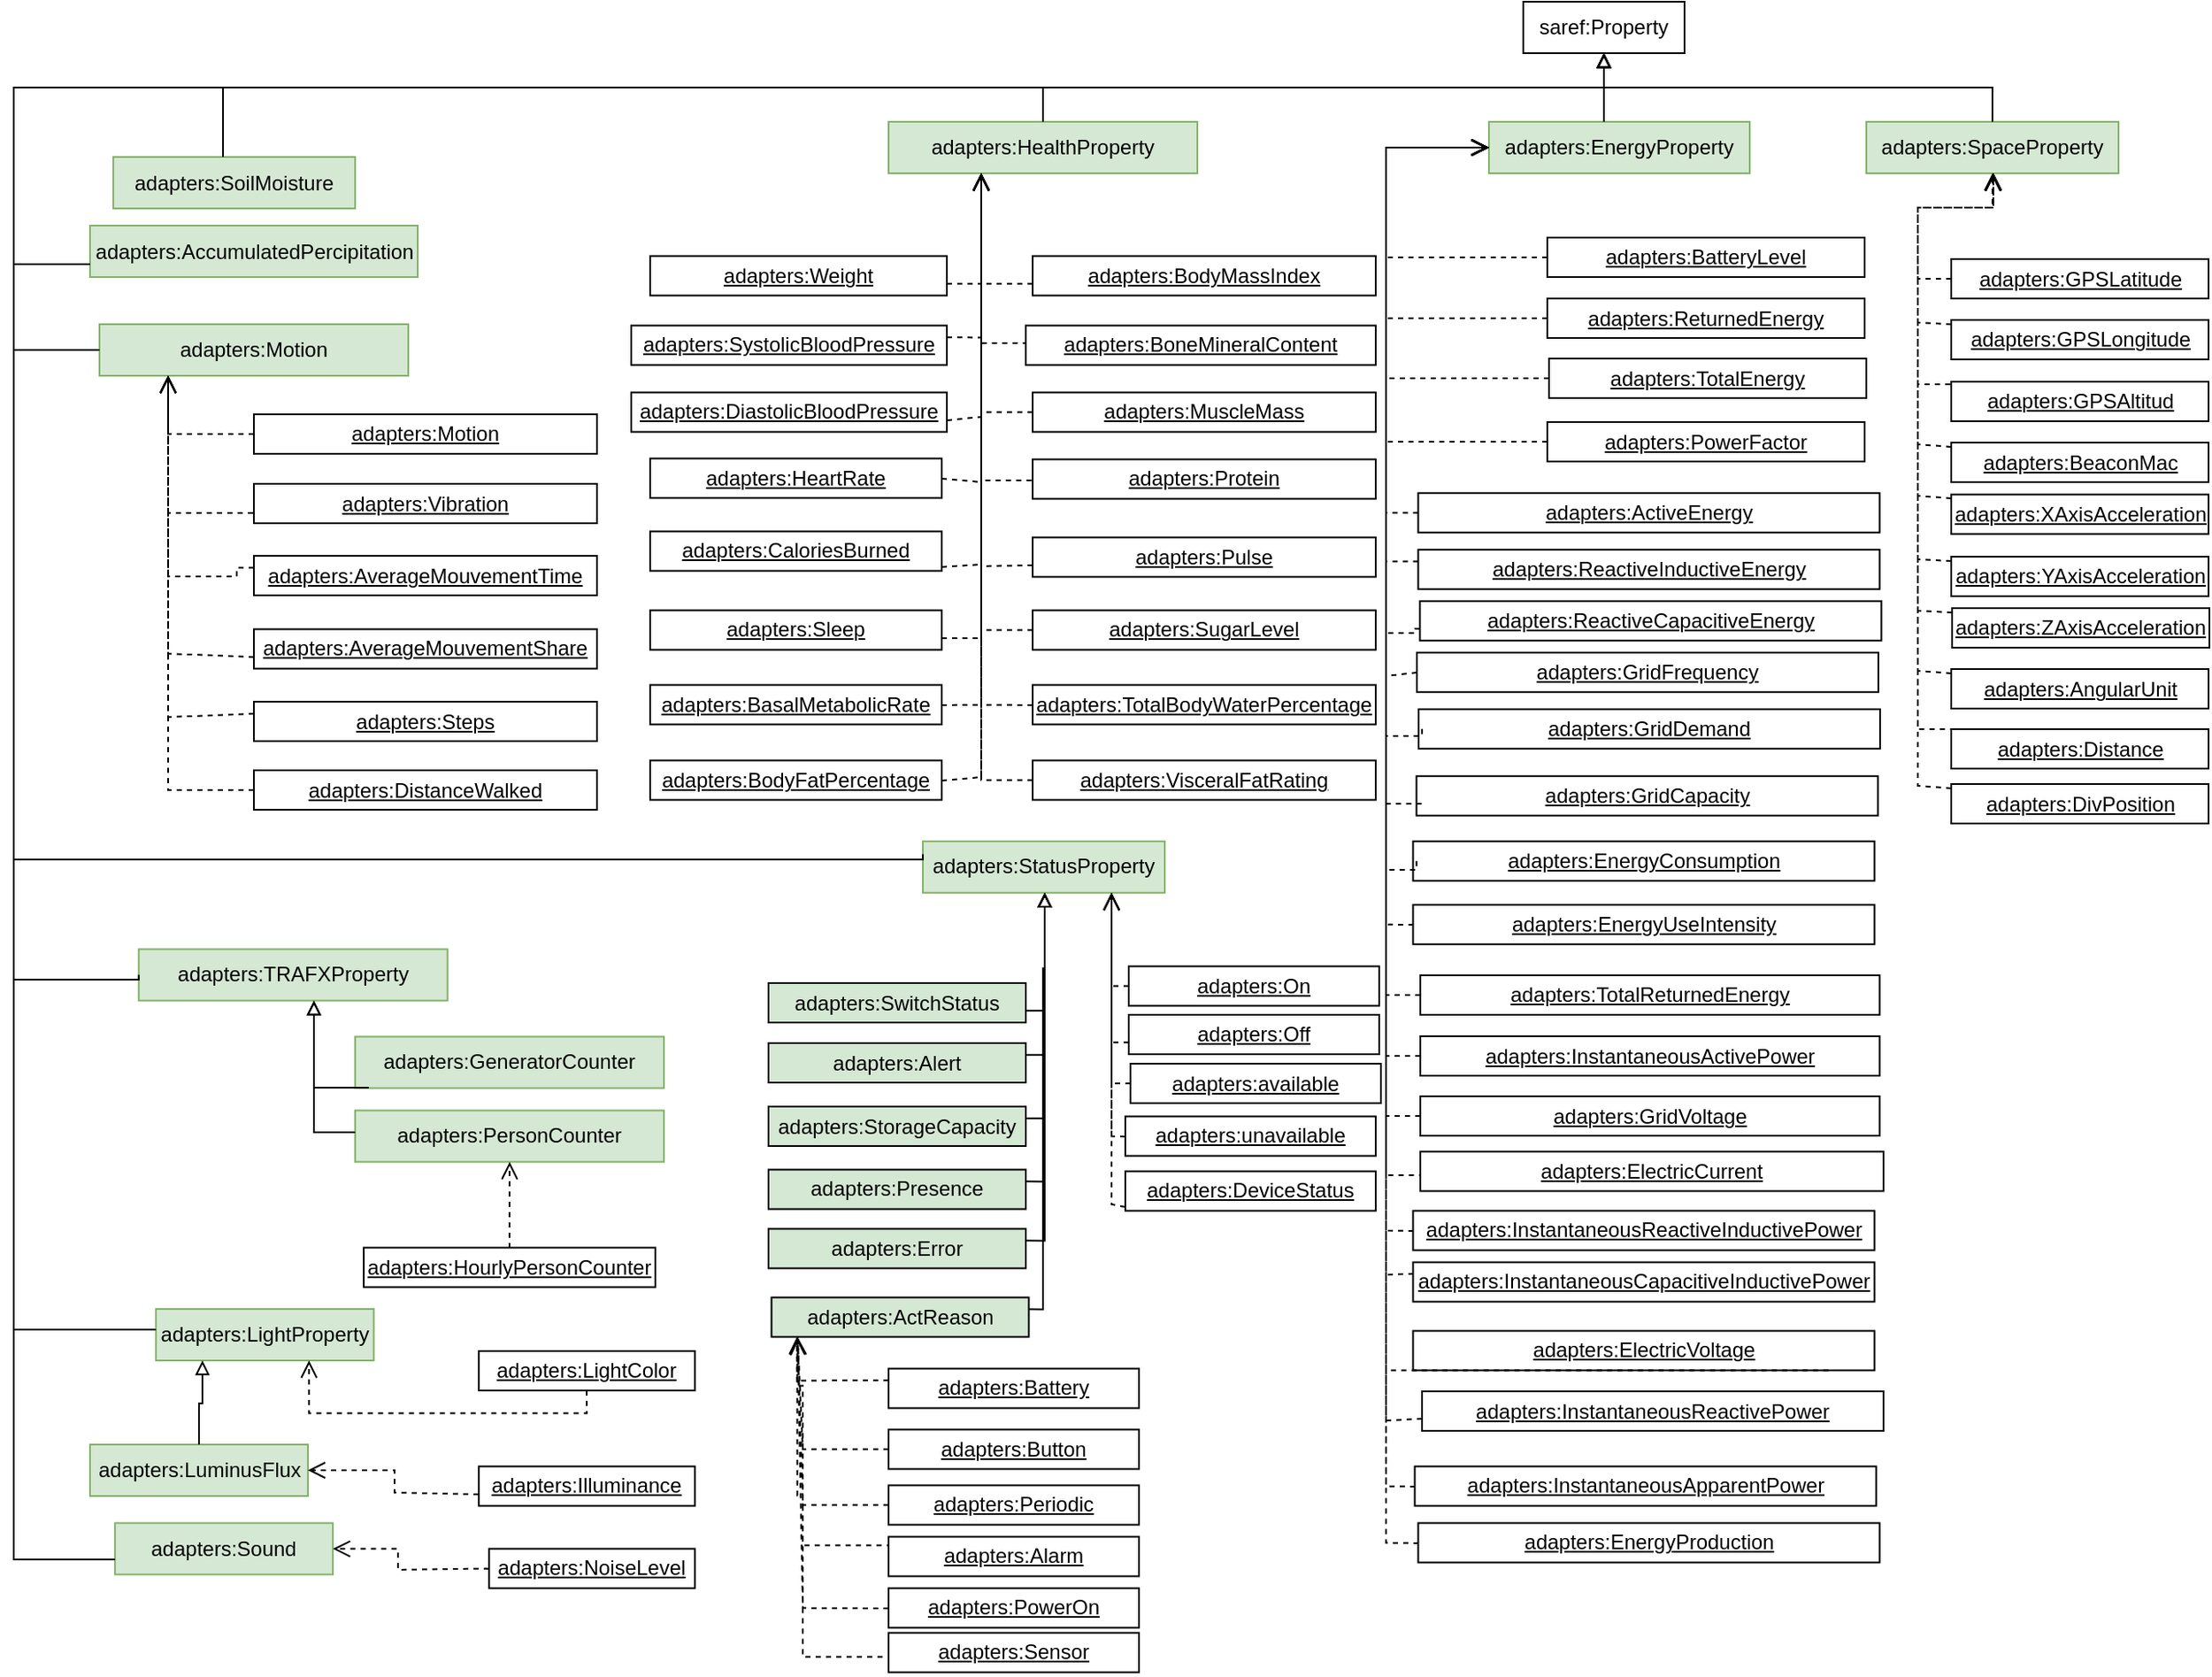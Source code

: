 <mxfile version="17.4.2" type="device"><diagram id="obiKMJ8CqMo3xRCFQMb5" name="Page-1"><mxGraphModel dx="2192" dy="835" grid="1" gridSize="10" guides="1" tooltips="1" connect="1" arrows="1" fold="1" page="1" pageScale="1" pageWidth="850" pageHeight="1100" math="0" shadow="0"><root><mxCell id="0"/><mxCell id="1" parent="0"/><mxCell id="S2yTtaICxEiza2klLoan-1" value="saref:Property" style="rounded=0;whiteSpace=wrap;html=1;points=[[0.1,0],[0.2,0],[0.3,0],[0.4,0],[0.5,0],[0.6,0],[0.7,0],[0.8,0],[0.9,0],[0,0.1],[0,0.3],[0,0.5],[0,0.7],[0,0.9],[0.1,1],[0.2,1],[0.3,1],[0.4,1],[0.5,1],[0.6,1],[0.7,1],[0.8,1],[0.9,1],[1,0.1],[1,0.3],[1,0.5],[1,0.7],[1,0.9]];" parent="1" vertex="1"><mxGeometry x="280" y="10" width="94" height="30" as="geometry"/></mxCell><mxCell id="S2yTtaICxEiza2klLoan-3" value="adapters:SpaceProperty" style="rounded=0;whiteSpace=wrap;html=1;fillColor=#d5e8d4;strokeColor=#82b366;" parent="1" vertex="1"><mxGeometry x="480" y="80" width="147" height="30" as="geometry"/></mxCell><mxCell id="S2yTtaICxEiza2klLoan-4" value="adapters:HealthProperty" style="rounded=0;whiteSpace=wrap;html=1;fillColor=#d5e8d4;strokeColor=#82b366;" parent="1" vertex="1"><mxGeometry x="-90" y="80" width="180" height="30" as="geometry"/></mxCell><mxCell id="S2yTtaICxEiza2klLoan-5" value="adapters:TRAFXProperty" style="rounded=0;whiteSpace=wrap;html=1;fillColor=#d5e8d4;strokeColor=#82b366;" parent="1" vertex="1"><mxGeometry x="-527.13" y="562.25" width="180" height="30" as="geometry"/></mxCell><mxCell id="S2yTtaICxEiza2klLoan-6" value="adapters:StatusProperty" style="rounded=0;whiteSpace=wrap;html=1;fillColor=#D5E8D4;strokeColor=#82b366;" parent="1" vertex="1"><mxGeometry x="-70" y="499.38" width="141" height="30" as="geometry"/></mxCell><mxCell id="S2yTtaICxEiza2klLoan-7" value="adapters:EnergyProperty" style="rounded=0;whiteSpace=wrap;html=1;fillColor=#d5e8d4;strokeColor=#82b366;" parent="1" vertex="1"><mxGeometry x="260" y="80" width="152" height="30" as="geometry"/></mxCell><mxCell id="S2yTtaICxEiza2klLoan-33" value="" style="endArrow=open;html=1;fontColor=#000099;endFill=0;dashed=1;endSize=8;edgeStyle=orthogonalEdgeStyle;arcSize=0;" parent="1" source="S2yTtaICxEiza2klLoan-34" target="S2yTtaICxEiza2klLoan-3" edge="1"><mxGeometry width="50" height="50" relative="1" as="geometry"><mxPoint x="301.44" y="129.63" as="sourcePoint"/><mxPoint x="608" y="137" as="targetPoint"/><Array as="points"><mxPoint x="510" y="172"/><mxPoint x="510" y="130"/><mxPoint x="554" y="130"/></Array></mxGeometry></mxCell><mxCell id="S2yTtaICxEiza2klLoan-34" value="&lt;u&gt;adapters:GPSLatitude&lt;/u&gt;" style="rounded=0;whiteSpace=wrap;html=1;snapToPoint=1;points=[[0.1,0],[0.2,0],[0.3,0],[0.4,0],[0.5,0],[0.6,0],[0.7,0],[0.8,0],[0.9,0],[0,0.1],[0,0.3],[0,0.5],[0,0.7],[0,0.9],[0.1,1],[0.2,1],[0.3,1],[0.4,1],[0.5,1],[0.6,1],[0.7,1],[0.8,1],[0.9,1],[1,0.1],[1,0.3],[1,0.5],[1,0.7],[1,0.9]];" parent="1" vertex="1"><mxGeometry x="529.5" y="160" width="150" height="23" as="geometry"/></mxCell><mxCell id="S2yTtaICxEiza2klLoan-35" value="&lt;u&gt;adapters:GPSLongitude&lt;/u&gt;" style="rounded=0;whiteSpace=wrap;html=1;snapToPoint=1;points=[[0.1,0],[0.2,0],[0.3,0],[0.4,0],[0.5,0],[0.6,0],[0.7,0],[0.8,0],[0.9,0],[0,0.1],[0,0.3],[0,0.5],[0,0.7],[0,0.9],[0.1,1],[0.2,1],[0.3,1],[0.4,1],[0.5,1],[0.6,1],[0.7,1],[0.8,1],[0.9,1],[1,0.1],[1,0.3],[1,0.5],[1,0.7],[1,0.9]];" parent="1" vertex="1"><mxGeometry x="529.5" y="195.5" width="150" height="23" as="geometry"/></mxCell><mxCell id="S2yTtaICxEiza2klLoan-36" value="" style="endArrow=open;html=1;fontColor=#000099;endFill=0;dashed=1;endSize=8;edgeStyle=orthogonalEdgeStyle;arcSize=0;" parent="1" source="S2yTtaICxEiza2klLoan-35" target="S2yTtaICxEiza2klLoan-3" edge="1"><mxGeometry width="50" height="50" relative="1" as="geometry"><mxPoint x="589" y="168.13" as="sourcePoint"/><mxPoint x="608" y="137" as="targetPoint"/><Array as="points"><mxPoint x="510" y="197"/><mxPoint x="510" y="130"/><mxPoint x="554" y="130"/></Array></mxGeometry></mxCell><mxCell id="S2yTtaICxEiza2klLoan-37" value="&lt;u&gt;adapters:GPSAltitud&lt;/u&gt;" style="rounded=0;whiteSpace=wrap;html=1;snapToPoint=1;points=[[0.1,0],[0.2,0],[0.3,0],[0.4,0],[0.5,0],[0.6,0],[0.7,0],[0.8,0],[0.9,0],[0,0.1],[0,0.3],[0,0.5],[0,0.7],[0,0.9],[0.1,1],[0.2,1],[0.3,1],[0.4,1],[0.5,1],[0.6,1],[0.7,1],[0.8,1],[0.9,1],[1,0.1],[1,0.3],[1,0.5],[1,0.7],[1,0.9]];" parent="1" vertex="1"><mxGeometry x="529.5" y="231.5" width="150" height="23" as="geometry"/></mxCell><mxCell id="S2yTtaICxEiza2klLoan-38" value="&lt;u&gt;adapters:BeaconMac&lt;/u&gt;" style="rounded=0;whiteSpace=wrap;html=1;snapToPoint=1;points=[[0.1,0],[0.2,0],[0.3,0],[0.4,0],[0.5,0],[0.6,0],[0.7,0],[0.8,0],[0.9,0],[0,0.1],[0,0.3],[0,0.5],[0,0.7],[0,0.9],[0.1,1],[0.2,1],[0.3,1],[0.4,1],[0.5,1],[0.6,1],[0.7,1],[0.8,1],[0.9,1],[1,0.1],[1,0.3],[1,0.5],[1,0.7],[1,0.9]];" parent="1" vertex="1"><mxGeometry x="529.5" y="267" width="150" height="23" as="geometry"/></mxCell><mxCell id="S2yTtaICxEiza2klLoan-39" value="&lt;u&gt;adapters:XAxisAcceleration&lt;/u&gt;" style="rounded=0;whiteSpace=wrap;html=1;snapToPoint=1;points=[[0.1,0],[0.2,0],[0.3,0],[0.4,0],[0.5,0],[0.6,0],[0.7,0],[0.8,0],[0.9,0],[0,0.1],[0,0.3],[0,0.5],[0,0.7],[0,0.9],[0.1,1],[0.2,1],[0.3,1],[0.4,1],[0.5,1],[0.6,1],[0.7,1],[0.8,1],[0.9,1],[1,0.1],[1,0.3],[1,0.5],[1,0.7],[1,0.9]];" parent="1" vertex="1"><mxGeometry x="529.5" y="297.25" width="150" height="23" as="geometry"/></mxCell><mxCell id="S2yTtaICxEiza2klLoan-40" value="&lt;u&gt;adapters:YAxisAcceleration&lt;/u&gt;" style="rounded=0;whiteSpace=wrap;html=1;snapToPoint=1;points=[[0.1,0],[0.2,0],[0.3,0],[0.4,0],[0.5,0],[0.6,0],[0.7,0],[0.8,0],[0.9,0],[0,0.1],[0,0.3],[0,0.5],[0,0.7],[0,0.9],[0.1,1],[0.2,1],[0.3,1],[0.4,1],[0.5,1],[0.6,1],[0.7,1],[0.8,1],[0.9,1],[1,0.1],[1,0.3],[1,0.5],[1,0.7],[1,0.9]];" parent="1" vertex="1"><mxGeometry x="529.5" y="333.5" width="150" height="23" as="geometry"/></mxCell><mxCell id="S2yTtaICxEiza2klLoan-41" value="&lt;u&gt;adapters:ZAxisAcceleration&lt;/u&gt;" style="rounded=0;whiteSpace=wrap;html=1;snapToPoint=1;points=[[0.1,0],[0.2,0],[0.3,0],[0.4,0],[0.5,0],[0.6,0],[0.7,0],[0.8,0],[0.9,0],[0,0.1],[0,0.3],[0,0.5],[0,0.7],[0,0.9],[0.1,1],[0.2,1],[0.3,1],[0.4,1],[0.5,1],[0.6,1],[0.7,1],[0.8,1],[0.9,1],[1,0.1],[1,0.3],[1,0.5],[1,0.7],[1,0.9]];" parent="1" vertex="1"><mxGeometry x="530" y="363.5" width="150" height="23" as="geometry"/></mxCell><mxCell id="S2yTtaICxEiza2klLoan-42" value="" style="endArrow=open;html=1;fontColor=#000099;endFill=0;dashed=1;endSize=8;exitX=0;exitY=0.3;exitDx=0;exitDy=0;edgeStyle=orthogonalEdgeStyle;arcSize=0;" parent="1" source="S2yTtaICxEiza2klLoan-37" target="S2yTtaICxEiza2klLoan-3" edge="1"><mxGeometry width="50" height="50" relative="1" as="geometry"><mxPoint x="590" y="206.5" as="sourcePoint"/><mxPoint x="608" y="137" as="targetPoint"/><Array as="points"><mxPoint x="530" y="233"/><mxPoint x="510" y="233"/><mxPoint x="510" y="130"/><mxPoint x="554" y="130"/></Array></mxGeometry></mxCell><mxCell id="S2yTtaICxEiza2klLoan-43" value="" style="endArrow=open;html=1;fontColor=#000099;endFill=0;dashed=1;endSize=8;edgeStyle=orthogonalEdgeStyle;arcSize=0;" parent="1" source="S2yTtaICxEiza2klLoan-38" target="S2yTtaICxEiza2klLoan-3" edge="1"><mxGeometry width="50" height="50" relative="1" as="geometry"><mxPoint x="600" y="216.5" as="sourcePoint"/><mxPoint x="608" y="137" as="targetPoint"/><Array as="points"><mxPoint x="510" y="268"/><mxPoint x="510" y="130"/><mxPoint x="554" y="130"/></Array></mxGeometry></mxCell><mxCell id="S2yTtaICxEiza2klLoan-44" value="" style="endArrow=open;html=1;fontColor=#000099;endFill=0;dashed=1;endSize=8;edgeStyle=orthogonalEdgeStyle;arcSize=0;" parent="1" source="S2yTtaICxEiza2klLoan-39" target="S2yTtaICxEiza2klLoan-3" edge="1"><mxGeometry width="50" height="50" relative="1" as="geometry"><mxPoint x="610" y="226.5" as="sourcePoint"/><mxPoint x="608" y="137" as="targetPoint"/><Array as="points"><mxPoint x="510" y="298"/><mxPoint x="510" y="130"/><mxPoint x="554" y="130"/></Array></mxGeometry></mxCell><mxCell id="S2yTtaICxEiza2klLoan-45" value="" style="endArrow=open;html=1;fontColor=#000099;endFill=0;dashed=1;endSize=8;edgeStyle=orthogonalEdgeStyle;arcSize=0;" parent="1" source="S2yTtaICxEiza2klLoan-40" target="S2yTtaICxEiza2klLoan-3" edge="1"><mxGeometry width="50" height="50" relative="1" as="geometry"><mxPoint x="620" y="236.5" as="sourcePoint"/><mxPoint x="608" y="137" as="targetPoint"/><Array as="points"><mxPoint x="510" y="335"/><mxPoint x="510" y="130"/><mxPoint x="554" y="130"/></Array></mxGeometry></mxCell><mxCell id="S2yTtaICxEiza2klLoan-46" value="" style="endArrow=open;html=1;fontColor=#000099;endFill=0;dashed=1;endSize=8;edgeStyle=orthogonalEdgeStyle;arcSize=0;" parent="1" source="S2yTtaICxEiza2klLoan-48" target="S2yTtaICxEiza2klLoan-3" edge="1"><mxGeometry width="50" height="50" relative="1" as="geometry"><mxPoint x="630" y="246.5" as="sourcePoint"/><mxPoint x="608" y="137" as="targetPoint"/><Array as="points"><mxPoint x="510" y="400"/><mxPoint x="510" y="130"/><mxPoint x="554" y="130"/></Array></mxGeometry></mxCell><mxCell id="S2yTtaICxEiza2klLoan-47" value="" style="endArrow=open;html=1;fontColor=#000099;endFill=0;dashed=1;endSize=8;edgeStyle=orthogonalEdgeStyle;arcSize=0;" parent="1" source="S2yTtaICxEiza2klLoan-41" target="S2yTtaICxEiza2klLoan-3" edge="1"><mxGeometry width="50" height="50" relative="1" as="geometry"><mxPoint x="640" y="256.5" as="sourcePoint"/><mxPoint x="608" y="137" as="targetPoint"/><Array as="points"><mxPoint x="510" y="365"/><mxPoint x="510" y="130"/><mxPoint x="554" y="130"/></Array></mxGeometry></mxCell><mxCell id="S2yTtaICxEiza2klLoan-48" value="&lt;u&gt;adapters:AngularUnit&lt;/u&gt;" style="rounded=0;whiteSpace=wrap;html=1;snapToPoint=1;points=[[0.1,0],[0.2,0],[0.3,0],[0.4,0],[0.5,0],[0.6,0],[0.7,0],[0.8,0],[0.9,0],[0,0.1],[0,0.3],[0,0.5],[0,0.7],[0,0.9],[0.1,1],[0.2,1],[0.3,1],[0.4,1],[0.5,1],[0.6,1],[0.7,1],[0.8,1],[0.9,1],[1,0.1],[1,0.3],[1,0.5],[1,0.7],[1,0.9]];" parent="1" vertex="1"><mxGeometry x="529.5" y="399" width="150" height="23" as="geometry"/></mxCell><mxCell id="S2yTtaICxEiza2klLoan-49" value="&lt;u&gt;adapters:Distance&lt;/u&gt;" style="rounded=0;whiteSpace=wrap;html=1;snapToPoint=1;points=[[0.1,0],[0.2,0],[0.3,0],[0.4,0],[0.5,0],[0.6,0],[0.7,0],[0.8,0],[0.9,0],[0,0.1],[0,0.3],[0,0.5],[0,0.7],[0,0.9],[0.1,1],[0.2,1],[0.3,1],[0.4,1],[0.5,1],[0.6,1],[0.7,1],[0.8,1],[0.9,1],[1,0.1],[1,0.3],[1,0.5],[1,0.7],[1,0.9]];" parent="1" vertex="1"><mxGeometry x="529.5" y="434" width="150" height="23" as="geometry"/></mxCell><mxCell id="S2yTtaICxEiza2klLoan-50" value="&lt;u&gt;adapters:DivPosition&lt;/u&gt;" style="rounded=0;whiteSpace=wrap;html=1;snapToPoint=1;points=[[0.1,0],[0.2,0],[0.3,0],[0.4,0],[0.5,0],[0.6,0],[0.7,0],[0.8,0],[0.9,0],[0,0.1],[0,0.3],[0,0.5],[0,0.7],[0,0.9],[0.1,1],[0.2,1],[0.3,1],[0.4,1],[0.5,1],[0.6,1],[0.7,1],[0.8,1],[0.9,1],[1,0.1],[1,0.3],[1,0.5],[1,0.7],[1,0.9]];" parent="1" vertex="1"><mxGeometry x="529.5" y="466" width="150" height="23" as="geometry"/></mxCell><mxCell id="S2yTtaICxEiza2klLoan-51" value="" style="endArrow=open;html=1;fontColor=#000099;endFill=0;dashed=1;endSize=8;edgeStyle=orthogonalEdgeStyle;arcSize=0;exitX=0;exitY=0.1;exitDx=0;exitDy=0;" parent="1" source="S2yTtaICxEiza2klLoan-49" target="S2yTtaICxEiza2klLoan-3" edge="1"><mxGeometry width="50" height="50" relative="1" as="geometry"><mxPoint x="600" y="430" as="sourcePoint"/><mxPoint x="608.5" y="137" as="targetPoint"/><Array as="points"><mxPoint x="530" y="434"/><mxPoint x="510" y="434"/><mxPoint x="510" y="130"/><mxPoint x="554" y="130"/></Array></mxGeometry></mxCell><mxCell id="S2yTtaICxEiza2klLoan-52" value="" style="endArrow=open;html=1;fontColor=#000099;endFill=0;dashed=1;endSize=8;edgeStyle=orthogonalEdgeStyle;arcSize=0;entryX=0.5;entryY=1;entryDx=0;entryDy=0;" parent="1" source="S2yTtaICxEiza2klLoan-50" target="S2yTtaICxEiza2klLoan-3" edge="1"><mxGeometry width="50" height="50" relative="1" as="geometry"><mxPoint x="580" y="432" as="sourcePoint"/><mxPoint x="608.5" y="136" as="targetPoint"/><Array as="points"><mxPoint x="510" y="467"/><mxPoint x="510" y="130"/><mxPoint x="554" y="130"/></Array></mxGeometry></mxCell><mxCell id="S2yTtaICxEiza2klLoan-57" value="" style="endArrow=open;html=1;fontColor=#000099;endFill=0;dashed=1;endSize=8;exitX=0;exitY=0.5;exitDx=0;exitDy=0;edgeStyle=orthogonalEdgeStyle;arcSize=0;" parent="1" source="S2yTtaICxEiza2klLoan-58" target="S2yTtaICxEiza2klLoan-7" edge="1"><mxGeometry width="50" height="50" relative="1" as="geometry"><mxPoint x="124.75" y="270.5" as="sourcePoint"/><mxPoint x="275.25" y="140" as="targetPoint"/><Array as="points"><mxPoint x="200" y="159"/><mxPoint x="200" y="95"/></Array></mxGeometry></mxCell><mxCell id="S2yTtaICxEiza2klLoan-58" value="&lt;u&gt;adapters:BatteryLevel&lt;/u&gt;" style="rounded=0;whiteSpace=wrap;html=1;snapToPoint=1;points=[[0.1,0],[0.2,0],[0.3,0],[0.4,0],[0.5,0],[0.6,0],[0.7,0],[0.8,0],[0.9,0],[0,0.1],[0,0.3],[0,0.5],[0,0.7],[0,0.9],[0.1,1],[0.2,1],[0.3,1],[0.4,1],[0.5,1],[0.6,1],[0.7,1],[0.8,1],[0.9,1],[1,0.1],[1,0.3],[1,0.5],[1,0.7],[1,0.9]];" parent="1" vertex="1"><mxGeometry x="294" y="147.5" width="185" height="23" as="geometry"/></mxCell><mxCell id="S2yTtaICxEiza2klLoan-59" value="" style="endArrow=open;html=1;fontColor=#000099;endFill=0;dashed=1;endSize=8;exitX=0;exitY=0.5;exitDx=0;exitDy=0;edgeStyle=orthogonalEdgeStyle;arcSize=0;entryX=0;entryY=0.5;entryDx=0;entryDy=0;" parent="1" source="S2yTtaICxEiza2klLoan-60" target="S2yTtaICxEiza2klLoan-7" edge="1"><mxGeometry width="50" height="50" relative="1" as="geometry"><mxPoint x="135.75" y="474" as="sourcePoint"/><mxPoint x="275.25" y="140" as="targetPoint"/><Array as="points"><mxPoint x="200" y="230"/><mxPoint x="200" y="95"/></Array></mxGeometry></mxCell><mxCell id="S2yTtaICxEiza2klLoan-60" value="&lt;u&gt;adapters:TotalEnergy&lt;/u&gt;" style="rounded=0;whiteSpace=wrap;html=1;snapToPoint=1;points=[[0.1,0],[0.2,0],[0.3,0],[0.4,0],[0.5,0],[0.6,0],[0.7,0],[0.8,0],[0.9,0],[0,0.1],[0,0.3],[0,0.5],[0,0.7],[0,0.9],[0.1,1],[0.2,1],[0.3,1],[0.4,1],[0.5,1],[0.6,1],[0.7,1],[0.8,1],[0.9,1],[1,0.1],[1,0.3],[1,0.5],[1,0.7],[1,0.9]];" parent="1" vertex="1"><mxGeometry x="295" y="218" width="185" height="23" as="geometry"/></mxCell><mxCell id="S2yTtaICxEiza2klLoan-61" value="" style="endArrow=open;html=1;fontColor=#000099;endFill=0;dashed=1;endSize=8;exitX=0;exitY=0.5;exitDx=0;exitDy=0;edgeStyle=orthogonalEdgeStyle;arcSize=0;" parent="1" source="S2yTtaICxEiza2klLoan-62" target="S2yTtaICxEiza2klLoan-7" edge="1"><mxGeometry width="50" height="50" relative="1" as="geometry"><mxPoint x="171.75" y="396" as="sourcePoint"/><mxPoint x="275.25" y="140" as="targetPoint"/><Array as="points"><mxPoint x="200" y="195"/><mxPoint x="200" y="95"/></Array></mxGeometry></mxCell><mxCell id="S2yTtaICxEiza2klLoan-62" value="&lt;u&gt;adapters:ReturnedEnergy&lt;/u&gt;" style="rounded=0;whiteSpace=wrap;html=1;snapToPoint=1;points=[[0.1,0],[0.2,0],[0.3,0],[0.4,0],[0.5,0],[0.6,0],[0.7,0],[0.8,0],[0.9,0],[0,0.1],[0,0.3],[0,0.5],[0,0.7],[0,0.9],[0.1,1],[0.2,1],[0.3,1],[0.4,1],[0.5,1],[0.6,1],[0.7,1],[0.8,1],[0.9,1],[1,0.1],[1,0.3],[1,0.5],[1,0.7],[1,0.9]];" parent="1" vertex="1"><mxGeometry x="294" y="183" width="185" height="23" as="geometry"/></mxCell><mxCell id="S2yTtaICxEiza2klLoan-63" value="&lt;u&gt;adapters:PowerFactor&lt;/u&gt;" style="rounded=0;whiteSpace=wrap;html=1;snapToPoint=1;points=[[0.1,0],[0.2,0],[0.3,0],[0.4,0],[0.5,0],[0.6,0],[0.7,0],[0.8,0],[0.9,0],[0,0.1],[0,0.3],[0,0.5],[0,0.7],[0,0.9],[0.1,1],[0.2,1],[0.3,1],[0.4,1],[0.5,1],[0.6,1],[0.7,1],[0.8,1],[0.9,1],[1,0.1],[1,0.3],[1,0.5],[1,0.7],[1,0.9]];" parent="1" vertex="1"><mxGeometry x="294" y="255" width="185" height="23" as="geometry"/></mxCell><mxCell id="S2yTtaICxEiza2klLoan-64" value="" style="endArrow=open;html=1;fontColor=#000099;endFill=0;dashed=1;endSize=8;exitX=0;exitY=0.5;exitDx=0;exitDy=0;edgeStyle=orthogonalEdgeStyle;arcSize=0;" parent="1" source="S2yTtaICxEiza2klLoan-63" target="S2yTtaICxEiza2klLoan-7" edge="1"><mxGeometry width="50" height="50" relative="1" as="geometry"><mxPoint x="305" y="245.5" as="sourcePoint"/><mxPoint x="275.25" y="140" as="targetPoint"/><Array as="points"><mxPoint x="200" y="267"/><mxPoint x="200" y="95"/></Array></mxGeometry></mxCell><mxCell id="S2yTtaICxEiza2klLoan-65" value="&lt;u&gt;adapters:ActiveEnergy&lt;/u&gt;" style="rounded=0;whiteSpace=wrap;html=1;snapToPoint=1;points=[[0.1,0],[0.2,0],[0.3,0],[0.4,0],[0.5,0],[0.6,0],[0.7,0],[0.8,0],[0.9,0],[0,0.1],[0,0.3],[0,0.5],[0,0.7],[0,0.9],[0.1,1],[0.2,1],[0.3,1],[0.4,1],[0.5,1],[0.6,1],[0.7,1],[0.8,1],[0.9,1],[1,0.1],[1,0.3],[1,0.5],[1,0.7],[1,0.9]];" parent="1" vertex="1"><mxGeometry x="218.75" y="296.38" width="269" height="23" as="geometry"/></mxCell><mxCell id="S2yTtaICxEiza2klLoan-66" value="&lt;u&gt;adapters:ReactiveInductiveEnergy&lt;/u&gt;" style="rounded=0;whiteSpace=wrap;html=1;snapToPoint=1;points=[[0.1,0],[0.2,0],[0.3,0],[0.4,0],[0.5,0],[0.6,0],[0.7,0],[0.8,0],[0.9,0],[0,0.1],[0,0.3],[0,0.5],[0,0.7],[0,0.9],[0.1,1],[0.2,1],[0.3,1],[0.4,1],[0.5,1],[0.6,1],[0.7,1],[0.8,1],[0.9,1],[1,0.1],[1,0.3],[1,0.5],[1,0.7],[1,0.9]];" parent="1" vertex="1"><mxGeometry x="218.75" y="329.38" width="269" height="23" as="geometry"/></mxCell><mxCell id="S2yTtaICxEiza2klLoan-67" value="&lt;u&gt;adapters:ReactiveCapacitiveEnergy&lt;/u&gt;" style="rounded=0;whiteSpace=wrap;html=1;snapToPoint=1;points=[[0.1,0],[0.2,0],[0.3,0],[0.4,0],[0.5,0],[0.6,0],[0.7,0],[0.8,0],[0.9,0],[0,0.1],[0,0.3],[0,0.5],[0,0.7],[0,0.9],[0.1,1],[0.2,1],[0.3,1],[0.4,1],[0.5,1],[0.6,1],[0.7,1],[0.8,1],[0.9,1],[1,0.1],[1,0.3],[1,0.5],[1,0.7],[1,0.9]];" parent="1" vertex="1"><mxGeometry x="219.75" y="359.38" width="269" height="23" as="geometry"/></mxCell><mxCell id="S2yTtaICxEiza2klLoan-68" value="" style="endArrow=open;html=1;fontColor=#000099;endFill=0;dashed=1;endSize=8;edgeStyle=orthogonalEdgeStyle;arcSize=0;exitX=0;exitY=0.5;exitDx=0;exitDy=0;" parent="1" source="S2yTtaICxEiza2klLoan-65" target="S2yTtaICxEiza2klLoan-7" edge="1"><mxGeometry width="50" height="50" relative="1" as="geometry"><mxPoint x="216" y="308.38" as="sourcePoint"/><mxPoint x="181" y="144.63" as="targetPoint"/><Array as="points"><mxPoint x="200" y="308"/><mxPoint x="200" y="95"/></Array></mxGeometry></mxCell><mxCell id="S2yTtaICxEiza2klLoan-69" value="" style="endArrow=open;html=1;fontColor=#000099;endFill=0;dashed=1;endSize=8;edgeStyle=orthogonalEdgeStyle;arcSize=0;exitX=0;exitY=0.3;exitDx=0;exitDy=0;entryX=0;entryY=0.5;entryDx=0;entryDy=0;" parent="1" source="S2yTtaICxEiza2klLoan-66" target="S2yTtaICxEiza2klLoan-7" edge="1"><mxGeometry width="50" height="50" relative="1" as="geometry"><mxPoint x="218.75" y="349.38" as="sourcePoint"/><mxPoint x="181" y="144.63" as="targetPoint"/><Array as="points"><mxPoint x="200" y="336"/><mxPoint x="200" y="95"/></Array></mxGeometry></mxCell><mxCell id="S2yTtaICxEiza2klLoan-70" value="" style="endArrow=open;html=1;fontColor=#000099;endFill=0;dashed=1;endSize=8;edgeStyle=orthogonalEdgeStyle;arcSize=0;exitX=0;exitY=0.7;exitDx=0;exitDy=0;" parent="1" source="S2yTtaICxEiza2klLoan-67" target="S2yTtaICxEiza2klLoan-7" edge="1"><mxGeometry width="50" height="50" relative="1" as="geometry"><mxPoint x="217" y="380.38" as="sourcePoint"/><mxPoint x="181" y="144.63" as="targetPoint"/><Array as="points"><mxPoint x="217" y="376"/><mxPoint x="217" y="378"/><mxPoint x="200" y="378"/><mxPoint x="200" y="95"/></Array></mxGeometry></mxCell><mxCell id="S2yTtaICxEiza2klLoan-71" value="&lt;u&gt;adapters:GridFrequency&lt;/u&gt;" style="rounded=0;whiteSpace=wrap;html=1;snapToPoint=1;points=[[0.1,0],[0.2,0],[0.3,0],[0.4,0],[0.5,0],[0.6,0],[0.7,0],[0.8,0],[0.9,0],[0,0.1],[0,0.3],[0,0.5],[0,0.7],[0,0.9],[0.1,1],[0.2,1],[0.3,1],[0.4,1],[0.5,1],[0.6,1],[0.7,1],[0.8,1],[0.9,1],[1,0.1],[1,0.3],[1,0.5],[1,0.7],[1,0.9]];" parent="1" vertex="1"><mxGeometry x="218" y="389.38" width="269" height="23" as="geometry"/></mxCell><mxCell id="S2yTtaICxEiza2klLoan-72" value="&lt;u&gt;adapters:GridDemand&lt;/u&gt;" style="rounded=0;whiteSpace=wrap;html=1;snapToPoint=1;points=[[0.1,0],[0.2,0],[0.3,0],[0.4,0],[0.5,0],[0.6,0],[0.7,0],[0.8,0],[0.9,0],[0,0.1],[0,0.3],[0,0.5],[0,0.7],[0,0.9],[0.1,1],[0.2,1],[0.3,1],[0.4,1],[0.5,1],[0.6,1],[0.7,1],[0.8,1],[0.9,1],[1,0.1],[1,0.3],[1,0.5],[1,0.7],[1,0.9]];" parent="1" vertex="1"><mxGeometry x="219" y="422.38" width="269" height="23" as="geometry"/></mxCell><mxCell id="S2yTtaICxEiza2klLoan-73" value="&lt;u&gt;adapters:GridCapacity&lt;/u&gt;" style="rounded=0;whiteSpace=wrap;html=1;snapToPoint=1;points=[[0.1,0],[0.2,0],[0.3,0],[0.4,0],[0.5,0],[0.6,0],[0.7,0],[0.8,0],[0.9,0],[0,0.1],[0,0.3],[0,0.5],[0,0.7],[0,0.9],[0.1,1],[0.2,1],[0.3,1],[0.4,1],[0.5,1],[0.6,1],[0.7,1],[0.8,1],[0.9,1],[1,0.1],[1,0.3],[1,0.5],[1,0.7],[1,0.9]];" parent="1" vertex="1"><mxGeometry x="217.75" y="461.38" width="269" height="23" as="geometry"/></mxCell><mxCell id="S2yTtaICxEiza2klLoan-74" value="&lt;u&gt;adapters:EnergyConsumption&lt;/u&gt;" style="rounded=0;whiteSpace=wrap;html=1;snapToPoint=1;points=[[0.1,0],[0.2,0],[0.3,0],[0.4,0],[0.5,0],[0.6,0],[0.7,0],[0.8,0],[0.9,0],[0,0.1],[0,0.3],[0,0.5],[0,0.7],[0,0.9],[0.1,1],[0.2,1],[0.3,1],[0.4,1],[0.5,1],[0.6,1],[0.7,1],[0.8,1],[0.9,1],[1,0.1],[1,0.3],[1,0.5],[1,0.7],[1,0.9]];" parent="1" vertex="1"><mxGeometry x="215.75" y="499.38" width="269" height="23" as="geometry"/></mxCell><mxCell id="S2yTtaICxEiza2klLoan-75" value="" style="endArrow=open;html=1;fontColor=#000099;endFill=0;dashed=1;endSize=8;edgeStyle=orthogonalEdgeStyle;arcSize=0;" parent="1" source="S2yTtaICxEiza2klLoan-71" target="S2yTtaICxEiza2klLoan-7" edge="1"><mxGeometry width="50" height="50" relative="1" as="geometry"><mxPoint x="220" y="400.88" as="sourcePoint"/><mxPoint x="180" y="144.63" as="targetPoint"/><Array as="points"><mxPoint x="200" y="403"/><mxPoint x="200" y="95"/></Array></mxGeometry></mxCell><mxCell id="S2yTtaICxEiza2klLoan-76" value="" style="endArrow=open;html=1;fontColor=#000099;endFill=0;dashed=1;endSize=8;edgeStyle=orthogonalEdgeStyle;arcSize=0;exitX=0;exitY=0.5;exitDx=0;exitDy=0;" parent="1" target="S2yTtaICxEiza2klLoan-7" edge="1"><mxGeometry width="50" height="50" relative="1" as="geometry"><mxPoint x="221" y="433.88" as="sourcePoint"/><mxPoint x="180" y="144.63" as="targetPoint"/><Array as="points"><mxPoint x="221" y="438"/><mxPoint x="200" y="438"/><mxPoint x="200" y="95"/></Array></mxGeometry></mxCell><mxCell id="S2yTtaICxEiza2klLoan-77" value="" style="endArrow=open;html=1;fontColor=#000099;endFill=0;dashed=1;endSize=8;edgeStyle=orthogonalEdgeStyle;arcSize=0;exitX=0;exitY=0.7;exitDx=0;exitDy=0;" parent="1" target="S2yTtaICxEiza2klLoan-7" edge="1"><mxGeometry width="50" height="50" relative="1" as="geometry"><mxPoint x="220.75" y="477.48" as="sourcePoint"/><mxPoint x="181" y="144.63" as="targetPoint"/><Array as="points"><mxPoint x="200" y="478"/><mxPoint x="200" y="95"/></Array></mxGeometry></mxCell><mxCell id="S2yTtaICxEiza2klLoan-78" value="" style="endArrow=open;html=1;fontColor=#000099;endFill=0;dashed=1;endSize=8;edgeStyle=orthogonalEdgeStyle;arcSize=0;exitX=0;exitY=0.5;exitDx=0;exitDy=0;" parent="1" target="S2yTtaICxEiza2klLoan-7" edge="1"><mxGeometry width="50" height="50" relative="1" as="geometry"><mxPoint x="217.75" y="510.88" as="sourcePoint"/><mxPoint x="180" y="144.63" as="targetPoint"/><Array as="points"><mxPoint x="218" y="516"/><mxPoint x="200" y="516"/><mxPoint x="200" y="95"/></Array></mxGeometry></mxCell><mxCell id="S2yTtaICxEiza2klLoan-79" value="&lt;u&gt;adapters:&lt;/u&gt;&lt;u&gt;EnergyUseIntensity&lt;/u&gt;" style="rounded=0;whiteSpace=wrap;html=1;snapToPoint=1;points=[[0.1,0],[0.2,0],[0.3,0],[0.4,0],[0.5,0],[0.6,0],[0.7,0],[0.8,0],[0.9,0],[0,0.1],[0,0.3],[0,0.5],[0,0.7],[0,0.9],[0.1,1],[0.2,1],[0.3,1],[0.4,1],[0.5,1],[0.6,1],[0.7,1],[0.8,1],[0.9,1],[1,0.1],[1,0.3],[1,0.5],[1,0.7],[1,0.9]];" parent="1" vertex="1"><mxGeometry x="215.75" y="536.38" width="269" height="23" as="geometry"/></mxCell><mxCell id="S2yTtaICxEiza2klLoan-80" value="" style="endArrow=open;html=1;fontColor=#000099;endFill=0;dashed=1;endSize=8;edgeStyle=orthogonalEdgeStyle;arcSize=0;" parent="1" source="S2yTtaICxEiza2klLoan-79" target="S2yTtaICxEiza2klLoan-7" edge="1"><mxGeometry width="50" height="50" relative="1" as="geometry"><mxPoint x="217.7" y="541.38" as="sourcePoint"/><mxPoint x="180" y="144.63" as="targetPoint"/><Array as="points"><mxPoint x="200" y="548"/><mxPoint x="200" y="95"/></Array></mxGeometry></mxCell><mxCell id="S2yTtaICxEiza2klLoan-81" value="" style="endArrow=open;html=1;fontColor=#000099;endFill=0;dashed=1;endSize=8;edgeStyle=orthogonalEdgeStyle;arcSize=0;" parent="1" source="S2yTtaICxEiza2klLoan-82" target="S2yTtaICxEiza2klLoan-7" edge="1"><mxGeometry width="50" height="50" relative="1" as="geometry"><mxPoint x="461.25" y="710.5" as="sourcePoint"/><mxPoint x="200" y="500" as="targetPoint"/><Array as="points"><mxPoint x="200" y="660"/><mxPoint x="200" y="95"/></Array></mxGeometry></mxCell><mxCell id="S2yTtaICxEiza2klLoan-82" value="&lt;u&gt;adapters:GridVoltage&lt;/u&gt;" style="rounded=0;whiteSpace=wrap;html=1;snapToPoint=1;points=[[0.1,0],[0.2,0],[0.3,0],[0.4,0],[0.5,0],[0.6,0],[0.7,0],[0.8,0],[0.9,0],[0,0.1],[0,0.3],[0,0.5],[0,0.7],[0,0.9],[0.1,1],[0.2,1],[0.3,1],[0.4,1],[0.5,1],[0.6,1],[0.7,1],[0.8,1],[0.9,1],[1,0.1],[1,0.3],[1,0.5],[1,0.7],[1,0.9]];" parent="1" vertex="1"><mxGeometry x="220" y="648" width="267.75" height="23" as="geometry"/></mxCell><mxCell id="S2yTtaICxEiza2klLoan-83" value="" style="endArrow=open;html=1;fontColor=#000099;endFill=0;dashed=1;endSize=8;edgeStyle=orthogonalEdgeStyle;arcSize=0;" parent="1" source="S2yTtaICxEiza2klLoan-84" target="S2yTtaICxEiza2klLoan-7" edge="1"><mxGeometry width="50" height="50" relative="1" as="geometry"><mxPoint x="471.25" y="720.5" as="sourcePoint"/><mxPoint x="200" y="550" as="targetPoint"/><Array as="points"><mxPoint x="200" y="625"/><mxPoint x="200" y="95"/></Array></mxGeometry></mxCell><mxCell id="S2yTtaICxEiza2klLoan-84" value="&lt;u&gt;adapters:InstantaneousActivePower&lt;/u&gt;" style="rounded=0;whiteSpace=wrap;html=1;snapToPoint=1;points=[[0.1,0],[0.2,0],[0.3,0],[0.4,0],[0.5,0],[0.6,0],[0.7,0],[0.8,0],[0.9,0],[0,0.1],[0,0.3],[0,0.5],[0,0.7],[0,0.9],[0.1,1],[0.2,1],[0.3,1],[0.4,1],[0.5,1],[0.6,1],[0.7,1],[0.8,1],[0.9,1],[1,0.1],[1,0.3],[1,0.5],[1,0.7],[1,0.9]];" parent="1" vertex="1"><mxGeometry x="220" y="613" width="267.75" height="23" as="geometry"/></mxCell><mxCell id="S2yTtaICxEiza2klLoan-85" value="" style="endArrow=open;html=1;fontColor=#000099;endFill=0;dashed=1;endSize=8;edgeStyle=orthogonalEdgeStyle;arcSize=0;" parent="1" source="S2yTtaICxEiza2klLoan-86" target="S2yTtaICxEiza2klLoan-7" edge="1"><mxGeometry width="50" height="50" relative="1" as="geometry"><mxPoint x="452.25" y="894" as="sourcePoint"/><mxPoint x="200" y="550" as="targetPoint"/><Array as="points"><mxPoint x="200" y="589"/><mxPoint x="200" y="95"/></Array></mxGeometry></mxCell><mxCell id="S2yTtaICxEiza2klLoan-86" value="&lt;u&gt;adapters:TotalReturnedEnergy&lt;/u&gt;" style="rounded=0;whiteSpace=wrap;html=1;snapToPoint=1;points=[[0.1,0],[0.2,0],[0.3,0],[0.4,0],[0.5,0],[0.6,0],[0.7,0],[0.8,0],[0.9,0],[0,0.1],[0,0.3],[0,0.5],[0,0.7],[0,0.9],[0.1,1],[0.2,1],[0.3,1],[0.4,1],[0.5,1],[0.6,1],[0.7,1],[0.8,1],[0.9,1],[1,0.1],[1,0.3],[1,0.5],[1,0.7],[1,0.9]];" parent="1" vertex="1"><mxGeometry x="220" y="577.5" width="267.75" height="23" as="geometry"/></mxCell><mxCell id="S2yTtaICxEiza2klLoan-89" value="&lt;u&gt;adapters:InstantaneousReactiveInductivePower&lt;/u&gt;" style="rounded=0;whiteSpace=wrap;html=1;snapToPoint=1;points=[[0.1,0],[0.2,0],[0.3,0],[0.4,0],[0.5,0],[0.6,0],[0.7,0],[0.8,0],[0.9,0],[0,0.1],[0,0.3],[0,0.5],[0,0.7],[0,0.9],[0.1,1],[0.2,1],[0.3,1],[0.4,1],[0.5,1],[0.6,1],[0.7,1],[0.8,1],[0.9,1],[1,0.1],[1,0.3],[1,0.5],[1,0.7],[1,0.9]];" parent="1" vertex="1"><mxGeometry x="215.75" y="714.75" width="269" height="23" as="geometry"/></mxCell><mxCell id="S2yTtaICxEiza2klLoan-90" value="&lt;u&gt;adapters:InstantaneousCapacitiveInductivePower&lt;/u&gt;" style="rounded=0;whiteSpace=wrap;html=1;snapToPoint=1;points=[[0.1,0],[0.2,0],[0.3,0],[0.4,0],[0.5,0],[0.6,0],[0.7,0],[0.8,0],[0.9,0],[0,0.1],[0,0.3],[0,0.5],[0,0.7],[0,0.9],[0.1,1],[0.2,1],[0.3,1],[0.4,1],[0.5,1],[0.6,1],[0.7,1],[0.8,1],[0.9,1],[1,0.1],[1,0.3],[1,0.5],[1,0.7],[1,0.9]];" parent="1" vertex="1"><mxGeometry x="215.75" y="744.75" width="269" height="23" as="geometry"/></mxCell><mxCell id="S2yTtaICxEiza2klLoan-91" value="" style="endArrow=open;html=1;fontColor=#000099;endFill=0;dashed=1;endSize=8;edgeStyle=orthogonalEdgeStyle;arcSize=0;" parent="1" source="S2yTtaICxEiza2klLoan-89" target="S2yTtaICxEiza2klLoan-7" edge="1"><mxGeometry width="50" height="50" relative="1" as="geometry"><mxPoint x="497.75" y="727" as="sourcePoint"/><mxPoint x="200" y="530" as="targetPoint"/><Array as="points"><mxPoint x="200" y="726"/><mxPoint x="200" y="95"/></Array></mxGeometry></mxCell><mxCell id="S2yTtaICxEiza2klLoan-92" value="" style="endArrow=open;html=1;fontColor=#000099;endFill=0;dashed=1;endSize=8;edgeStyle=orthogonalEdgeStyle;arcSize=0;" parent="1" source="S2yTtaICxEiza2klLoan-90" target="S2yTtaICxEiza2klLoan-7" edge="1"><mxGeometry width="50" height="50" relative="1" as="geometry"><mxPoint x="494.75" y="752.75" as="sourcePoint"/><mxPoint x="200" y="530" as="targetPoint"/><Array as="points"><mxPoint x="200" y="752"/><mxPoint x="200" y="95"/></Array></mxGeometry></mxCell><mxCell id="S2yTtaICxEiza2klLoan-93" value="&lt;u&gt;adapters:ElectricVoltage&lt;/u&gt;" style="rounded=0;whiteSpace=wrap;html=1;snapToPoint=1;points=[[0.1,0],[0.2,0],[0.3,0],[0.4,0],[0.5,0],[0.6,0],[0.7,0],[0.8,0],[0.9,0],[0,0.1],[0,0.3],[0,0.5],[0,0.7],[0,0.9],[0.1,1],[0.2,1],[0.3,1],[0.4,1],[0.5,1],[0.6,1],[0.7,1],[0.8,1],[0.9,1],[1,0.1],[1,0.3],[1,0.5],[1,0.7],[1,0.9]];" parent="1" vertex="1"><mxGeometry x="215.75" y="784.75" width="269" height="23" as="geometry"/></mxCell><mxCell id="S2yTtaICxEiza2klLoan-94" value="&lt;u&gt;adapters:InstantaneousApparentPower&lt;/u&gt;" style="rounded=0;whiteSpace=wrap;html=1;snapToPoint=1;points=[[0.1,0],[0.2,0],[0.3,0],[0.4,0],[0.5,0],[0.6,0],[0.7,0],[0.8,0],[0.9,0],[0,0.1],[0,0.3],[0,0.5],[0,0.7],[0,0.9],[0.1,1],[0.2,1],[0.3,1],[0.4,1],[0.5,1],[0.6,1],[0.7,1],[0.8,1],[0.9,1],[1,0.1],[1,0.3],[1,0.5],[1,0.7],[1,0.9]];" parent="1" vertex="1"><mxGeometry x="216.75" y="863.75" width="269" height="23" as="geometry"/></mxCell><mxCell id="S2yTtaICxEiza2klLoan-95" value="" style="endArrow=open;html=1;fontColor=#000099;endFill=0;dashed=1;endSize=8;exitX=0.9;exitY=1;exitDx=0;exitDy=0;edgeStyle=orthogonalEdgeStyle;arcSize=0;" parent="1" source="S2yTtaICxEiza2klLoan-93" target="S2yTtaICxEiza2klLoan-7" edge="1"><mxGeometry width="50" height="50" relative="1" as="geometry"><mxPoint x="495.5" y="794.65" as="sourcePoint"/><mxPoint x="200" y="440" as="targetPoint"/><Array as="points"><mxPoint x="200" y="808"/><mxPoint x="200" y="95"/></Array></mxGeometry></mxCell><mxCell id="S2yTtaICxEiza2klLoan-97" value="" style="endArrow=open;html=1;fontColor=#000099;endFill=0;dashed=1;endSize=8;edgeStyle=orthogonalEdgeStyle;arcSize=0;" parent="1" source="S2yTtaICxEiza2klLoan-94" target="S2yTtaICxEiza2klLoan-7" edge="1"><mxGeometry width="50" height="50" relative="1" as="geometry"><mxPoint x="420" y="880" as="sourcePoint"/><mxPoint x="200" y="480" as="targetPoint"/><Array as="points"><mxPoint x="200" y="875"/><mxPoint x="200" y="95"/></Array></mxGeometry></mxCell><mxCell id="S2yTtaICxEiza2klLoan-98" value="&lt;u&gt;adapters:EnergyProduction&lt;/u&gt;" style="rounded=0;whiteSpace=wrap;html=1;snapToPoint=1;points=[[0.1,0],[0.2,0],[0.3,0],[0.4,0],[0.5,0],[0.6,0],[0.7,0],[0.8,0],[0.9,0],[0,0.1],[0,0.3],[0,0.5],[0,0.7],[0,0.9],[0.1,1],[0.2,1],[0.3,1],[0.4,1],[0.5,1],[0.6,1],[0.7,1],[0.8,1],[0.9,1],[1,0.1],[1,0.3],[1,0.5],[1,0.7],[1,0.9]];" parent="1" vertex="1"><mxGeometry x="218.75" y="896.75" width="269" height="23" as="geometry"/></mxCell><mxCell id="S2yTtaICxEiza2klLoan-99" value="" style="endArrow=open;html=1;fontColor=#000099;endFill=0;dashed=1;endSize=8;edgeStyle=orthogonalEdgeStyle;arcSize=0;" parent="1" source="S2yTtaICxEiza2klLoan-98" target="S2yTtaICxEiza2klLoan-7" edge="1"><mxGeometry width="50" height="50" relative="1" as="geometry"><mxPoint x="498.5" y="909.66" as="sourcePoint"/><mxPoint x="200" y="570" as="targetPoint"/><Array as="points"><mxPoint x="200" y="908"/><mxPoint x="200" y="95"/></Array></mxGeometry></mxCell><mxCell id="S2yTtaICxEiza2klLoan-100" value="&lt;u&gt;adapters:ElectricCurrent&lt;/u&gt;" style="rounded=0;whiteSpace=wrap;html=1;snapToPoint=1;points=[[0.1,0],[0.2,0],[0.3,0],[0.4,0],[0.5,0],[0.6,0],[0.7,0],[0.8,0],[0.9,0],[0,0.1],[0,0.3],[0,0.5],[0,0.7],[0,0.9],[0.1,1],[0.2,1],[0.3,1],[0.4,1],[0.5,1],[0.6,1],[0.7,1],[0.8,1],[0.9,1],[1,0.1],[1,0.3],[1,0.5],[1,0.7],[1,0.9]];" parent="1" vertex="1"><mxGeometry x="220" y="680.25" width="270" height="23" as="geometry"/></mxCell><mxCell id="S2yTtaICxEiza2klLoan-101" value="" style="endArrow=open;html=1;fontColor=#000099;endFill=0;dashed=1;endSize=8;exitX=0;exitY=0.5;exitDx=0;exitDy=0;edgeStyle=orthogonalEdgeStyle;arcSize=0;" parent="1" source="S2yTtaICxEiza2klLoan-100" target="S2yTtaICxEiza2klLoan-7" edge="1"><mxGeometry width="50" height="50" relative="1" as="geometry"><mxPoint x="214" y="693.88" as="sourcePoint"/><mxPoint x="180" y="522.38" as="targetPoint"/><Array as="points"><mxPoint x="220" y="694"/><mxPoint x="200" y="694"/><mxPoint x="200" y="95"/></Array></mxGeometry></mxCell><mxCell id="S2yTtaICxEiza2klLoan-102" value="&lt;u&gt;adapters:InstantaneousReactivePower&lt;/u&gt;" style="rounded=0;whiteSpace=wrap;html=1;snapToPoint=1;points=[[0.1,0],[0.2,0],[0.3,0],[0.4,0],[0.5,0],[0.6,0],[0.7,0],[0.8,0],[0.9,0],[0,0.1],[0,0.3],[0,0.5],[0,0.7],[0,0.9],[0.1,1],[0.2,1],[0.3,1],[0.4,1],[0.5,1],[0.6,1],[0.7,1],[0.8,1],[0.9,1],[1,0.1],[1,0.3],[1,0.5],[1,0.7],[1,0.9]];" parent="1" vertex="1"><mxGeometry x="221" y="820" width="269" height="23" as="geometry"/></mxCell><mxCell id="S2yTtaICxEiza2klLoan-103" value="" style="endArrow=open;html=1;fontColor=#000099;endFill=0;dashed=1;endSize=8;edgeStyle=orthogonalEdgeStyle;arcSize=0;" parent="1" source="S2yTtaICxEiza2klLoan-102" target="S2yTtaICxEiza2klLoan-7" edge="1"><mxGeometry width="50" height="50" relative="1" as="geometry"><mxPoint x="220" y="834.5" as="sourcePoint"/><mxPoint x="260" y="237.75" as="targetPoint"/><Array as="points"><mxPoint x="200" y="837"/><mxPoint x="200" y="95"/></Array></mxGeometry></mxCell><mxCell id="S2yTtaICxEiza2klLoan-104" value="&lt;u&gt;adapters:Weight&lt;/u&gt;" style="rounded=0;whiteSpace=wrap;html=1;snapToPoint=1;points=[[0.1,0],[0.2,0],[0.3,0],[0.4,0],[0.5,0],[0.6,0],[0.7,0],[0.8,0],[0.9,0],[0,0.1],[0,0.3],[0,0.5],[0,0.7],[0,0.9],[0.1,1],[0.2,1],[0.3,1],[0.4,1],[0.5,1],[0.6,1],[0.7,1],[0.8,1],[0.9,1],[1,0.1],[1,0.3],[1,0.5],[1,0.7],[1,0.9]];" parent="1" vertex="1"><mxGeometry x="-229" y="158.25" width="173" height="23" as="geometry"/></mxCell><mxCell id="S2yTtaICxEiza2klLoan-105" value="&lt;u&gt;adapters:SystolicBloodPressure&lt;/u&gt;" style="rounded=0;whiteSpace=wrap;html=1;snapToPoint=1;points=[[0.1,0],[0.2,0],[0.3,0],[0.4,0],[0.5,0],[0.6,0],[0.7,0],[0.8,0],[0.9,0],[0,0.1],[0,0.3],[0,0.5],[0,0.7],[0,0.9],[0.1,1],[0.2,1],[0.3,1],[0.4,1],[0.5,1],[0.6,1],[0.7,1],[0.8,1],[0.9,1],[1,0.1],[1,0.3],[1,0.5],[1,0.7],[1,0.9]];" parent="1" vertex="1"><mxGeometry x="-240" y="198.75" width="184" height="23" as="geometry"/></mxCell><mxCell id="S2yTtaICxEiza2klLoan-106" value="&lt;u&gt;adapters:DiastolicBloodPressure&lt;/u&gt;" style="rounded=0;whiteSpace=wrap;html=1;snapToPoint=1;points=[[0.1,0],[0.2,0],[0.3,0],[0.4,0],[0.5,0],[0.6,0],[0.7,0],[0.8,0],[0.9,0],[0,0.1],[0,0.3],[0,0.5],[0,0.7],[0,0.9],[0.1,1],[0.2,1],[0.3,1],[0.4,1],[0.5,1],[0.6,1],[0.7,1],[0.8,1],[0.9,1],[1,0.1],[1,0.3],[1,0.5],[1,0.7],[1,0.9]];" parent="1" vertex="1"><mxGeometry x="-240" y="237.75" width="184" height="23" as="geometry"/></mxCell><mxCell id="S2yTtaICxEiza2klLoan-107" value="&lt;u&gt;adapters:HeartRate&lt;/u&gt;" style="rounded=0;whiteSpace=wrap;html=1;snapToPoint=1;points=[[0.1,0],[0.2,0],[0.3,0],[0.4,0],[0.5,0],[0.6,0],[0.7,0],[0.8,0],[0.9,0],[0,0.1],[0,0.3],[0,0.5],[0,0.7],[0,0.9],[0.1,1],[0.2,1],[0.3,1],[0.4,1],[0.5,1],[0.6,1],[0.7,1],[0.8,1],[0.9,1],[1,0.1],[1,0.3],[1,0.5],[1,0.7],[1,0.9]];" parent="1" vertex="1"><mxGeometry x="-229" y="276.25" width="170" height="23" as="geometry"/></mxCell><mxCell id="S2yTtaICxEiza2klLoan-108" value="&lt;u&gt;adapters:CaloriesBurned&lt;/u&gt;" style="rounded=0;whiteSpace=wrap;html=1;snapToPoint=1;points=[[0.1,0],[0.2,0],[0.3,0],[0.4,0],[0.5,0],[0.6,0],[0.7,0],[0.8,0],[0.9,0],[0,0.1],[0,0.3],[0,0.5],[0,0.7],[0,0.9],[0.1,1],[0.2,1],[0.3,1],[0.4,1],[0.5,1],[0.6,1],[0.7,1],[0.8,1],[0.9,1],[1,0.1],[1,0.3],[1,0.5],[1,0.7],[1,0.9]];" parent="1" vertex="1"><mxGeometry x="-229" y="318.75" width="170" height="23" as="geometry"/></mxCell><mxCell id="S2yTtaICxEiza2klLoan-109" value="&lt;u&gt;adapters:Sleep&lt;/u&gt;" style="rounded=0;whiteSpace=wrap;html=1;snapToPoint=1;points=[[0.1,0],[0.2,0],[0.3,0],[0.4,0],[0.5,0],[0.6,0],[0.7,0],[0.8,0],[0.9,0],[0,0.1],[0,0.3],[0,0.5],[0,0.7],[0,0.9],[0.1,1],[0.2,1],[0.3,1],[0.4,1],[0.5,1],[0.6,1],[0.7,1],[0.8,1],[0.9,1],[1,0.1],[1,0.3],[1,0.5],[1,0.7],[1,0.9]];" parent="1" vertex="1"><mxGeometry x="-229" y="364.75" width="170" height="23" as="geometry"/></mxCell><mxCell id="S2yTtaICxEiza2klLoan-110" value="&lt;u&gt;adapters:BasalMetabolicRate&lt;/u&gt;" style="rounded=0;whiteSpace=wrap;html=1;snapToPoint=1;points=[[0.1,0],[0.2,0],[0.3,0],[0.4,0],[0.5,0],[0.6,0],[0.7,0],[0.8,0],[0.9,0],[0,0.1],[0,0.3],[0,0.5],[0,0.7],[0,0.9],[0.1,1],[0.2,1],[0.3,1],[0.4,1],[0.5,1],[0.6,1],[0.7,1],[0.8,1],[0.9,1],[1,0.1],[1,0.3],[1,0.5],[1,0.7],[1,0.9]];" parent="1" vertex="1"><mxGeometry x="-229" y="408.25" width="170" height="23" as="geometry"/></mxCell><mxCell id="S2yTtaICxEiza2klLoan-111" value="&lt;u&gt;adapters:BodyFatPercentage&lt;/u&gt;" style="rounded=0;whiteSpace=wrap;html=1;snapToPoint=1;points=[[0.1,0],[0.2,0],[0.3,0],[0.4,0],[0.5,0],[0.6,0],[0.7,0],[0.8,0],[0.9,0],[0,0.1],[0,0.3],[0,0.5],[0,0.7],[0,0.9],[0.1,1],[0.2,1],[0.3,1],[0.4,1],[0.5,1],[0.6,1],[0.7,1],[0.8,1],[0.9,1],[1,0.1],[1,0.3],[1,0.5],[1,0.7],[1,0.9]];" parent="1" vertex="1"><mxGeometry x="-229" y="452.25" width="170" height="23" as="geometry"/></mxCell><mxCell id="S2yTtaICxEiza2klLoan-112" value="&lt;u&gt;adapters:BodyMassIndex&lt;/u&gt;" style="rounded=0;whiteSpace=wrap;html=1;snapToPoint=1;points=[[0.1,0],[0.2,0],[0.3,0],[0.4,0],[0.5,0],[0.6,0],[0.7,0],[0.8,0],[0.9,0],[0,0.1],[0,0.3],[0,0.5],[0,0.7],[0,0.9],[0.1,1],[0.2,1],[0.3,1],[0.4,1],[0.5,1],[0.6,1],[0.7,1],[0.8,1],[0.9,1],[1,0.1],[1,0.3],[1,0.5],[1,0.7],[1,0.9]];" parent="1" vertex="1"><mxGeometry x="-6" y="158.25" width="200" height="23" as="geometry"/></mxCell><mxCell id="S2yTtaICxEiza2klLoan-113" value="&lt;u&gt;adapters:BoneMineralContent&lt;/u&gt;" style="rounded=0;whiteSpace=wrap;html=1;snapToPoint=1;points=[[0.1,0],[0.2,0],[0.3,0],[0.4,0],[0.5,0],[0.6,0],[0.7,0],[0.8,0],[0.9,0],[0,0.1],[0,0.3],[0,0.5],[0,0.7],[0,0.9],[0.1,1],[0.2,1],[0.3,1],[0.4,1],[0.5,1],[0.6,1],[0.7,1],[0.8,1],[0.9,1],[1,0.1],[1,0.3],[1,0.5],[1,0.7],[1,0.9]];" parent="1" vertex="1"><mxGeometry x="-10" y="198.75" width="204" height="23" as="geometry"/></mxCell><mxCell id="S2yTtaICxEiza2klLoan-114" value="&lt;u&gt;adapters:MuscleMass&lt;/u&gt;" style="rounded=0;whiteSpace=wrap;html=1;snapToPoint=1;points=[[0.1,0],[0.2,0],[0.3,0],[0.4,0],[0.5,0],[0.6,0],[0.7,0],[0.8,0],[0.9,0],[0,0.1],[0,0.3],[0,0.5],[0,0.7],[0,0.9],[0.1,1],[0.2,1],[0.3,1],[0.4,1],[0.5,1],[0.6,1],[0.7,1],[0.8,1],[0.9,1],[1,0.1],[1,0.3],[1,0.5],[1,0.7],[1,0.9]];" parent="1" vertex="1"><mxGeometry x="-6" y="237.75" width="200" height="23" as="geometry"/></mxCell><mxCell id="S2yTtaICxEiza2klLoan-115" value="&lt;u&gt;adapters:Protein&lt;/u&gt;" style="rounded=0;whiteSpace=wrap;html=1;snapToPoint=1;points=[[0.1,0],[0.2,0],[0.3,0],[0.4,0],[0.5,0],[0.6,0],[0.7,0],[0.8,0],[0.9,0],[0,0.1],[0,0.3],[0,0.5],[0,0.7],[0,0.9],[0.1,1],[0.2,1],[0.3,1],[0.4,1],[0.5,1],[0.6,1],[0.7,1],[0.8,1],[0.9,1],[1,0.1],[1,0.3],[1,0.5],[1,0.7],[1,0.9]];" parent="1" vertex="1"><mxGeometry x="-6" y="276.75" width="200" height="23" as="geometry"/></mxCell><mxCell id="S2yTtaICxEiza2klLoan-116" value="&lt;u&gt;adapters:SugarLevel&lt;/u&gt;" style="rounded=0;whiteSpace=wrap;html=1;snapToPoint=1;points=[[0.1,0],[0.2,0],[0.3,0],[0.4,0],[0.5,0],[0.6,0],[0.7,0],[0.8,0],[0.9,0],[0,0.1],[0,0.3],[0,0.5],[0,0.7],[0,0.9],[0.1,1],[0.2,1],[0.3,1],[0.4,1],[0.5,1],[0.6,1],[0.7,1],[0.8,1],[0.9,1],[1,0.1],[1,0.3],[1,0.5],[1,0.7],[1,0.9]];" parent="1" vertex="1"><mxGeometry x="-6" y="364.75" width="200" height="23" as="geometry"/></mxCell><mxCell id="S2yTtaICxEiza2klLoan-117" value="&lt;u&gt;adapters:Pulse&lt;/u&gt;" style="rounded=0;whiteSpace=wrap;html=1;snapToPoint=1;points=[[0.1,0],[0.2,0],[0.3,0],[0.4,0],[0.5,0],[0.6,0],[0.7,0],[0.8,0],[0.9,0],[0,0.1],[0,0.3],[0,0.5],[0,0.7],[0,0.9],[0.1,1],[0.2,1],[0.3,1],[0.4,1],[0.5,1],[0.6,1],[0.7,1],[0.8,1],[0.9,1],[1,0.1],[1,0.3],[1,0.5],[1,0.7],[1,0.9]];" parent="1" vertex="1"><mxGeometry x="-6" y="322.25" width="200" height="23" as="geometry"/></mxCell><mxCell id="S2yTtaICxEiza2klLoan-118" value="&lt;u&gt;adapters:TotalBodyWaterPercentage&lt;/u&gt;" style="rounded=0;whiteSpace=wrap;html=1;snapToPoint=1;points=[[0.1,0],[0.2,0],[0.3,0],[0.4,0],[0.5,0],[0.6,0],[0.7,0],[0.8,0],[0.9,0],[0,0.1],[0,0.3],[0,0.5],[0,0.7],[0,0.9],[0.1,1],[0.2,1],[0.3,1],[0.4,1],[0.5,1],[0.6,1],[0.7,1],[0.8,1],[0.9,1],[1,0.1],[1,0.3],[1,0.5],[1,0.7],[1,0.9]];" parent="1" vertex="1"><mxGeometry x="-6" y="408.25" width="200" height="23" as="geometry"/></mxCell><mxCell id="S2yTtaICxEiza2klLoan-119" value="&lt;u&gt;adapters:VisceralFatRating&lt;/u&gt;" style="rounded=0;whiteSpace=wrap;html=1;snapToPoint=1;points=[[0.1,0],[0.2,0],[0.3,0],[0.4,0],[0.5,0],[0.6,0],[0.7,0],[0.8,0],[0.9,0],[0,0.1],[0,0.3],[0,0.5],[0,0.7],[0,0.9],[0.1,1],[0.2,1],[0.3,1],[0.4,1],[0.5,1],[0.6,1],[0.7,1],[0.8,1],[0.9,1],[1,0.1],[1,0.3],[1,0.5],[1,0.7],[1,0.9]];" parent="1" vertex="1"><mxGeometry x="-6" y="452.25" width="200" height="23" as="geometry"/></mxCell><mxCell id="S2yTtaICxEiza2klLoan-120" value="" style="endArrow=open;html=1;fontColor=#000099;endFill=0;dashed=1;endSize=8;edgeStyle=orthogonalEdgeStyle;arcSize=0;exitX=0;exitY=0.7;exitDx=0;exitDy=0;" parent="1" source="S2yTtaICxEiza2klLoan-112" target="S2yTtaICxEiza2klLoan-4" edge="1"><mxGeometry width="50" height="50" relative="1" as="geometry"><mxPoint x="-17" y="172.25" as="sourcePoint"/><mxPoint x="-36" y="135.75" as="targetPoint"/><Array as="points"><mxPoint x="-36" y="174"/></Array></mxGeometry></mxCell><mxCell id="S2yTtaICxEiza2klLoan-121" value="" style="endArrow=open;html=1;fontColor=#000099;endFill=0;dashed=1;endSize=8;edgeStyle=orthogonalEdgeStyle;arcSize=0;exitX=1;exitY=0.7;exitDx=0;exitDy=0;" parent="1" source="S2yTtaICxEiza2klLoan-104" target="S2yTtaICxEiza2klLoan-4" edge="1"><mxGeometry width="50" height="50" relative="1" as="geometry"><mxPoint x="-56" y="153.75" as="sourcePoint"/><mxPoint x="-36" y="135.75" as="targetPoint"/><Array as="points"><mxPoint x="-36" y="174"/></Array></mxGeometry></mxCell><mxCell id="S2yTtaICxEiza2klLoan-122" value="" style="endArrow=open;html=1;fontColor=#000099;endFill=0;dashed=1;endSize=8;edgeStyle=orthogonalEdgeStyle;arcSize=0;exitX=1;exitY=0.3;exitDx=0;exitDy=0;" parent="1" source="S2yTtaICxEiza2klLoan-105" target="S2yTtaICxEiza2klLoan-4" edge="1"><mxGeometry width="50" height="50" relative="1" as="geometry"><mxPoint x="-46" y="184.35" as="sourcePoint"/><mxPoint x="-36" y="135.75" as="targetPoint"/><Array as="points"><mxPoint x="-36" y="206"/></Array></mxGeometry></mxCell><mxCell id="S2yTtaICxEiza2klLoan-123" value="" style="endArrow=open;html=1;fontColor=#000099;endFill=0;dashed=1;endSize=8;edgeStyle=orthogonalEdgeStyle;arcSize=0;exitX=0;exitY=0.5;exitDx=0;exitDy=0;" parent="1" source="S2yTtaICxEiza2klLoan-113" target="S2yTtaICxEiza2klLoan-4" edge="1"><mxGeometry width="50" height="50" relative="1" as="geometry"><mxPoint x="-46" y="215.65" as="sourcePoint"/><mxPoint x="-36" y="135.75" as="targetPoint"/><Array as="points"><mxPoint x="-10" y="209"/><mxPoint x="-36" y="209"/></Array></mxGeometry></mxCell><mxCell id="S2yTtaICxEiza2klLoan-124" value="" style="endArrow=open;html=1;fontColor=#000099;endFill=0;dashed=1;endSize=8;edgeStyle=orthogonalEdgeStyle;arcSize=0;" parent="1" source="S2yTtaICxEiza2klLoan-106" target="S2yTtaICxEiza2klLoan-4" edge="1"><mxGeometry width="50" height="50" relative="1" as="geometry"><mxPoint x="-56" y="251.75" as="sourcePoint"/><mxPoint x="-36" y="135.75" as="targetPoint"/><Array as="points"><mxPoint x="-36" y="252"/></Array></mxGeometry></mxCell><mxCell id="S2yTtaICxEiza2klLoan-125" value="" style="endArrow=open;html=1;fontColor=#000099;endFill=0;dashed=1;endSize=8;edgeStyle=orthogonalEdgeStyle;arcSize=0;exitX=0;exitY=0.5;exitDx=0;exitDy=0;" parent="1" source="S2yTtaICxEiza2klLoan-114" target="S2yTtaICxEiza2klLoan-4" edge="1"><mxGeometry width="50" height="50" relative="1" as="geometry"><mxPoint x="-46" y="259.75" as="sourcePoint"/><mxPoint x="-36" y="135.75" as="targetPoint"/><Array as="points"><mxPoint x="-36" y="249"/></Array></mxGeometry></mxCell><mxCell id="S2yTtaICxEiza2klLoan-126" value="" style="endArrow=open;html=1;fontColor=#000099;endFill=0;dashed=1;endSize=8;edgeStyle=orthogonalEdgeStyle;arcSize=0;" parent="1" source="S2yTtaICxEiza2klLoan-107" target="S2yTtaICxEiza2klLoan-4" edge="1"><mxGeometry width="50" height="50" relative="1" as="geometry"><mxPoint x="-49" y="288.85" as="sourcePoint"/><mxPoint x="-36" y="135.75" as="targetPoint"/><Array as="points"><mxPoint x="-36" y="290"/></Array></mxGeometry></mxCell><mxCell id="S2yTtaICxEiza2klLoan-127" value="" style="endArrow=open;html=1;fontColor=#000099;endFill=0;dashed=1;endSize=8;edgeStyle=orthogonalEdgeStyle;arcSize=0;exitX=0;exitY=0.3;exitDx=0;exitDy=0;fontStyle=1" parent="1" source="S2yTtaICxEiza2klLoan-115" target="S2yTtaICxEiza2klLoan-4" edge="1"><mxGeometry width="50" height="50" relative="1" as="geometry"><mxPoint x="-39" y="279.35" as="sourcePoint"/><mxPoint x="-36" y="135.75" as="targetPoint"/><Array as="points"><mxPoint x="-6" y="289"/><mxPoint x="-36" y="289"/></Array></mxGeometry></mxCell><mxCell id="S2yTtaICxEiza2klLoan-128" value="" style="endArrow=open;html=1;fontColor=#000099;endFill=0;dashed=1;endSize=8;edgeStyle=orthogonalEdgeStyle;arcSize=0;" parent="1" source="S2yTtaICxEiza2klLoan-117" target="S2yTtaICxEiza2klLoan-4" edge="1"><mxGeometry width="50" height="50" relative="1" as="geometry"><mxPoint x="-10" y="337.85" as="sourcePoint"/><mxPoint x="-36" y="135.75" as="targetPoint"/><Array as="points"><mxPoint x="-36" y="339"/></Array></mxGeometry></mxCell><mxCell id="S2yTtaICxEiza2klLoan-129" value="" style="endArrow=open;html=1;fontColor=#000099;endFill=0;dashed=1;endSize=8;edgeStyle=orthogonalEdgeStyle;arcSize=0;" parent="1" source="S2yTtaICxEiza2klLoan-108" target="S2yTtaICxEiza2klLoan-4" edge="1"><mxGeometry width="50" height="50" relative="1" as="geometry"><mxPoint x="-46" y="337.3" as="sourcePoint"/><mxPoint x="-36" y="135.75" as="targetPoint"/><Array as="points"><mxPoint x="-36" y="338"/></Array></mxGeometry></mxCell><mxCell id="S2yTtaICxEiza2klLoan-130" value="" style="endArrow=open;html=1;fontColor=#000099;endFill=0;dashed=1;endSize=8;edgeStyle=orthogonalEdgeStyle;arcSize=0;exitX=0;exitY=0.5;exitDx=0;exitDy=0;" parent="1" source="S2yTtaICxEiza2klLoan-116" target="S2yTtaICxEiza2klLoan-4" edge="1"><mxGeometry width="50" height="50" relative="1" as="geometry"><mxPoint x="4" y="184.35" as="sourcePoint"/><mxPoint x="-36" y="135.75" as="targetPoint"/><Array as="points"><mxPoint x="-36" y="376"/></Array></mxGeometry></mxCell><mxCell id="S2yTtaICxEiza2klLoan-131" value="" style="endArrow=open;html=1;fontColor=#000099;endFill=0;dashed=1;endSize=8;edgeStyle=orthogonalEdgeStyle;arcSize=0;" parent="1" source="S2yTtaICxEiza2klLoan-109" target="S2yTtaICxEiza2klLoan-4" edge="1"><mxGeometry width="50" height="50" relative="1" as="geometry"><mxPoint x="-56" y="380.35" as="sourcePoint"/><mxPoint x="-36" y="135.75" as="targetPoint"/><Array as="points"><mxPoint x="-36" y="381"/></Array></mxGeometry></mxCell><mxCell id="S2yTtaICxEiza2klLoan-132" value="" style="endArrow=open;html=1;fontColor=#000099;endFill=0;dashed=1;endSize=8;edgeStyle=orthogonalEdgeStyle;arcSize=0;" parent="1" source="S2yTtaICxEiza2klLoan-118" target="S2yTtaICxEiza2klLoan-4" edge="1"><mxGeometry width="50" height="50" relative="1" as="geometry"><mxPoint x="-9" y="419.35" as="sourcePoint"/><mxPoint x="-36" y="135.75" as="targetPoint"/><Array as="points"><mxPoint x="-36" y="420"/></Array></mxGeometry></mxCell><mxCell id="S2yTtaICxEiza2klLoan-133" value="" style="endArrow=open;html=1;fontColor=#000099;endFill=0;dashed=1;endSize=8;edgeStyle=orthogonalEdgeStyle;arcSize=0;" parent="1" source="S2yTtaICxEiza2klLoan-110" target="S2yTtaICxEiza2klLoan-4" edge="1"><mxGeometry width="50" height="50" relative="1" as="geometry"><mxPoint x="-56" y="419.35" as="sourcePoint"/><mxPoint x="-36" y="135.75" as="targetPoint"/><Array as="points"><mxPoint x="-36" y="420"/></Array></mxGeometry></mxCell><mxCell id="S2yTtaICxEiza2klLoan-134" value="" style="endArrow=open;html=1;fontColor=#000099;endFill=0;dashed=1;endSize=8;edgeStyle=orthogonalEdgeStyle;arcSize=0;" parent="1" source="S2yTtaICxEiza2klLoan-111" target="S2yTtaICxEiza2klLoan-4" edge="1"><mxGeometry width="50" height="50" relative="1" as="geometry"><mxPoint x="-56" y="460.85" as="sourcePoint"/><mxPoint x="-36" y="135.75" as="targetPoint"/><Array as="points"><mxPoint x="-36" y="462"/></Array></mxGeometry></mxCell><mxCell id="S2yTtaICxEiza2klLoan-135" value="" style="endArrow=open;html=1;fontColor=#000099;endFill=0;dashed=1;endSize=8;edgeStyle=orthogonalEdgeStyle;arcSize=0;exitX=0;exitY=0.5;exitDx=0;exitDy=0;" parent="1" source="S2yTtaICxEiza2klLoan-119" target="S2yTtaICxEiza2klLoan-4" edge="1"><mxGeometry width="50" height="50" relative="1" as="geometry"><mxPoint x="-49" y="473.75" as="sourcePoint"/><mxPoint x="-36" y="135.75" as="targetPoint"/><Array as="points"><mxPoint x="-36" y="464"/></Array></mxGeometry></mxCell><mxCell id="S2yTtaICxEiza2klLoan-136" value="adapters:SwitchStatus" style="rounded=0;whiteSpace=wrap;html=1;snapToPoint=1;points=[[0.1,0],[0.2,0],[0.3,0],[0.4,0],[0.5,0],[0.6,0],[0.7,0],[0.8,0],[0.9,0],[0,0.1],[0,0.3],[0,0.5],[0,0.7],[0,0.9],[0.1,1],[0.2,1],[0.3,1],[0.4,1],[0.5,1],[0.6,1],[0.7,1],[0.8,1],[0.9,1],[1,0.1],[1,0.3],[1,0.5],[1,0.7],[1,0.9]];fillColor=#D5E8D4;" parent="1" vertex="1"><mxGeometry x="-160" y="582.01" width="150" height="23" as="geometry"/></mxCell><mxCell id="S2yTtaICxEiza2klLoan-137" value="adapters:Alert" style="rounded=0;whiteSpace=wrap;html=1;snapToPoint=1;points=[[0.1,0],[0.2,0],[0.3,0],[0.4,0],[0.5,0],[0.6,0],[0.7,0],[0.8,0],[0.9,0],[0,0.1],[0,0.3],[0,0.5],[0,0.7],[0,0.9],[0.1,1],[0.2,1],[0.3,1],[0.4,1],[0.5,1],[0.6,1],[0.7,1],[0.8,1],[0.9,1],[1,0.1],[1,0.3],[1,0.5],[1,0.7],[1,0.9]];fillColor=#D5E8D4;" parent="1" vertex="1"><mxGeometry x="-160" y="617.01" width="150" height="23" as="geometry"/></mxCell><mxCell id="S2yTtaICxEiza2klLoan-138" value="adapters:StorageCapacity" style="rounded=0;whiteSpace=wrap;html=1;snapToPoint=1;points=[[0.1,0],[0.2,0],[0.3,0],[0.4,0],[0.5,0],[0.6,0],[0.7,0],[0.8,0],[0.9,0],[0,0.1],[0,0.3],[0,0.5],[0,0.7],[0,0.9],[0.1,1],[0.2,1],[0.3,1],[0.4,1],[0.5,1],[0.6,1],[0.7,1],[0.8,1],[0.9,1],[1,0.1],[1,0.3],[1,0.5],[1,0.7],[1,0.9]];fillColor=#D5E8D4;" parent="1" vertex="1"><mxGeometry x="-160" y="654.01" width="150" height="23" as="geometry"/></mxCell><mxCell id="S2yTtaICxEiza2klLoan-139" value="adapters:Presence" style="rounded=0;whiteSpace=wrap;html=1;snapToPoint=1;points=[[0.1,0],[0.2,0],[0.3,0],[0.4,0],[0.5,0],[0.6,0],[0.7,0],[0.8,0],[0.9,0],[0,0.1],[0,0.3],[0,0.5],[0,0.7],[0,0.9],[0.1,1],[0.2,1],[0.3,1],[0.4,1],[0.5,1],[0.6,1],[0.7,1],[0.8,1],[0.9,1],[1,0.1],[1,0.3],[1,0.5],[1,0.7],[1,0.9]];fillColor=#D5E8D4;" parent="1" vertex="1"><mxGeometry x="-160" y="690.76" width="150" height="23" as="geometry"/></mxCell><mxCell id="S2yTtaICxEiza2klLoan-140" style="edgeStyle=orthogonalEdgeStyle;rounded=0;orthogonalLoop=1;jettySize=auto;html=1;fontSize=11;endArrow=block;endFill=0;exitX=1;exitY=0.7;exitDx=0;exitDy=0;" parent="1" source="S2yTtaICxEiza2klLoan-136" target="S2yTtaICxEiza2klLoan-6" edge="1"><mxGeometry relative="1" as="geometry"><mxPoint x="41.7" y="581.96" as="sourcePoint"/><mxPoint x="3.75" y="542.51" as="targetPoint"/><Array as="points"><mxPoint x="1" y="598.38"/></Array></mxGeometry></mxCell><mxCell id="S2yTtaICxEiza2klLoan-141" style="edgeStyle=orthogonalEdgeStyle;rounded=0;orthogonalLoop=1;jettySize=auto;html=1;fontSize=11;endArrow=block;endFill=0;exitX=1;exitY=0.3;exitDx=0;exitDy=0;" parent="1" source="S2yTtaICxEiza2klLoan-137" target="S2yTtaICxEiza2klLoan-6" edge="1"><mxGeometry relative="1" as="geometry"><mxPoint y="608.11" as="sourcePoint"/><mxPoint x="3.75" y="542.51" as="targetPoint"/><Array as="points"><mxPoint y="624.38"/><mxPoint y="573.38"/><mxPoint x="1" y="573.38"/></Array></mxGeometry></mxCell><mxCell id="S2yTtaICxEiza2klLoan-142" style="edgeStyle=orthogonalEdgeStyle;rounded=0;orthogonalLoop=1;jettySize=auto;html=1;fontSize=11;endArrow=block;endFill=0;exitX=1;exitY=0.3;exitDx=0;exitDy=0;" parent="1" source="S2yTtaICxEiza2klLoan-138" target="S2yTtaICxEiza2klLoan-6" edge="1"><mxGeometry relative="1" as="geometry"><mxPoint y="633.91" as="sourcePoint"/><mxPoint x="3.75" y="542.51" as="targetPoint"/><Array as="points"><mxPoint x="1" y="661.38"/></Array></mxGeometry></mxCell><mxCell id="S2yTtaICxEiza2klLoan-143" style="edgeStyle=orthogonalEdgeStyle;rounded=0;orthogonalLoop=1;jettySize=auto;html=1;fontSize=11;endArrow=block;endFill=0;exitX=1;exitY=0.3;exitDx=0;exitDy=0;" parent="1" source="S2yTtaICxEiza2klLoan-139" target="S2yTtaICxEiza2klLoan-6" edge="1"><mxGeometry relative="1" as="geometry"><mxPoint y="670.91" as="sourcePoint"/><mxPoint x="3.75" y="542.51" as="targetPoint"/><Array as="points"><mxPoint y="697.38"/><mxPoint y="610.38"/><mxPoint x="1" y="610.38"/></Array></mxGeometry></mxCell><mxCell id="S2yTtaICxEiza2klLoan-144" value="adapters:Error" style="rounded=0;whiteSpace=wrap;html=1;snapToPoint=1;points=[[0.1,0],[0.2,0],[0.3,0],[0.4,0],[0.5,0],[0.6,0],[0.7,0],[0.8,0],[0.9,0],[0,0.1],[0,0.3],[0,0.5],[0,0.7],[0,0.9],[0.1,1],[0.2,1],[0.3,1],[0.4,1],[0.5,1],[0.6,1],[0.7,1],[0.8,1],[0.9,1],[1,0.1],[1,0.3],[1,0.5],[1,0.7],[1,0.9]];fillColor=#D5E8D4;" parent="1" vertex="1"><mxGeometry x="-160" y="725.26" width="150" height="23" as="geometry"/></mxCell><mxCell id="S2yTtaICxEiza2klLoan-145" style="edgeStyle=orthogonalEdgeStyle;rounded=0;orthogonalLoop=1;jettySize=auto;html=1;fontSize=11;endArrow=block;endFill=0;exitX=1;exitY=0.3;exitDx=0;exitDy=0;" parent="1" source="S2yTtaICxEiza2klLoan-144" target="S2yTtaICxEiza2klLoan-6" edge="1"><mxGeometry relative="1" as="geometry"><mxPoint y="707.66" as="sourcePoint"/><mxPoint x="3.75" y="542.51" as="targetPoint"/><Array as="points"><mxPoint x="1" y="732.38"/></Array></mxGeometry></mxCell><mxCell id="S2yTtaICxEiza2klLoan-146" value="adapters:ActReason" style="rounded=0;whiteSpace=wrap;html=1;snapToPoint=1;points=[[0.1,0],[0.2,0],[0.3,0],[0.4,0],[0.5,0],[0.6,0],[0.7,0],[0.8,0],[0.9,0],[0,0.1],[0,0.3],[0,0.5],[0,0.7],[0,0.9],[0.1,1],[0.2,1],[0.3,1],[0.4,1],[0.5,1],[0.6,1],[0.7,1],[0.8,1],[0.9,1],[1,0.1],[1,0.3],[1,0.5],[1,0.7],[1,0.9]];fillColor=#D5E8D4;" parent="1" vertex="1"><mxGeometry x="-158.25" y="765.26" width="150" height="23" as="geometry"/></mxCell><mxCell id="S2yTtaICxEiza2klLoan-147" style="edgeStyle=orthogonalEdgeStyle;rounded=0;orthogonalLoop=1;jettySize=auto;html=1;fontSize=11;endArrow=block;endFill=0;exitX=1;exitY=0.3;exitDx=0;exitDy=0;" parent="1" source="S2yTtaICxEiza2klLoan-146" target="S2yTtaICxEiza2klLoan-6" edge="1"><mxGeometry relative="1" as="geometry"><mxPoint y="742.16" as="sourcePoint"/><mxPoint x="3.75" y="542.51" as="targetPoint"/><Array as="points"><mxPoint y="772.38"/><mxPoint y="647.38"/><mxPoint x="1" y="647.38"/></Array></mxGeometry></mxCell><mxCell id="S2yTtaICxEiza2klLoan-148" value="&lt;u&gt;adapters:Battery&lt;/u&gt;" style="rounded=0;whiteSpace=wrap;html=1;snapToPoint=1;points=[[0.1,0],[0.2,0],[0.3,0],[0.4,0],[0.5,0],[0.6,0],[0.7,0],[0.8,0],[0.9,0],[0,0.1],[0,0.3],[0,0.5],[0,0.7],[0,0.9],[0.1,1],[0.2,1],[0.3,1],[0.4,1],[0.5,1],[0.6,1],[0.7,1],[0.8,1],[0.9,1],[1,0.1],[1,0.3],[1,0.5],[1,0.7],[1,0.9]];" parent="1" vertex="1"><mxGeometry x="-90" y="806.76" width="146" height="23" as="geometry"/></mxCell><mxCell id="S2yTtaICxEiza2klLoan-149" value="&lt;u&gt;adapters:Button&lt;/u&gt;" style="rounded=0;whiteSpace=wrap;html=1;snapToPoint=1;points=[[0.1,0],[0.2,0],[0.3,0],[0.4,0],[0.5,0],[0.6,0],[0.7,0],[0.8,0],[0.9,0],[0,0.1],[0,0.3],[0,0.5],[0,0.7],[0,0.9],[0.1,1],[0.2,1],[0.3,1],[0.4,1],[0.5,1],[0.6,1],[0.7,1],[0.8,1],[0.9,1],[1,0.1],[1,0.3],[1,0.5],[1,0.7],[1,0.9]];" parent="1" vertex="1"><mxGeometry x="-90" y="842.26" width="146" height="23" as="geometry"/></mxCell><mxCell id="S2yTtaICxEiza2klLoan-150" value="&lt;u&gt;adapters:Periodic&lt;/u&gt;" style="rounded=0;whiteSpace=wrap;html=1;snapToPoint=1;points=[[0.1,0],[0.2,0],[0.3,0],[0.4,0],[0.5,0],[0.6,0],[0.7,0],[0.8,0],[0.9,0],[0,0.1],[0,0.3],[0,0.5],[0,0.7],[0,0.9],[0.1,1],[0.2,1],[0.3,1],[0.4,1],[0.5,1],[0.6,1],[0.7,1],[0.8,1],[0.9,1],[1,0.1],[1,0.3],[1,0.5],[1,0.7],[1,0.9]];" parent="1" vertex="1"><mxGeometry x="-90" y="874.76" width="146" height="23" as="geometry"/></mxCell><mxCell id="S2yTtaICxEiza2klLoan-151" value="&lt;u&gt;adapters:Alarm&lt;/u&gt;" style="rounded=0;whiteSpace=wrap;html=1;snapToPoint=1;points=[[0.1,0],[0.2,0],[0.3,0],[0.4,0],[0.5,0],[0.6,0],[0.7,0],[0.8,0],[0.9,0],[0,0.1],[0,0.3],[0,0.5],[0,0.7],[0,0.9],[0.1,1],[0.2,1],[0.3,1],[0.4,1],[0.5,1],[0.6,1],[0.7,1],[0.8,1],[0.9,1],[1,0.1],[1,0.3],[1,0.5],[1,0.7],[1,0.9]];" parent="1" vertex="1"><mxGeometry x="-90" y="904.76" width="146" height="23" as="geometry"/></mxCell><mxCell id="S2yTtaICxEiza2klLoan-152" value="&lt;u&gt;adapters:PowerOn&lt;/u&gt;" style="rounded=0;whiteSpace=wrap;html=1;snapToPoint=1;points=[[0.1,0],[0.2,0],[0.3,0],[0.4,0],[0.5,0],[0.6,0],[0.7,0],[0.8,0],[0.9,0],[0,0.1],[0,0.3],[0,0.5],[0,0.7],[0,0.9],[0.1,1],[0.2,1],[0.3,1],[0.4,1],[0.5,1],[0.6,1],[0.7,1],[0.8,1],[0.9,1],[1,0.1],[1,0.3],[1,0.5],[1,0.7],[1,0.9]];" parent="1" vertex="1"><mxGeometry x="-90" y="934.76" width="146" height="23" as="geometry"/></mxCell><mxCell id="S2yTtaICxEiza2klLoan-153" value="&lt;u&gt;adapters:Sensor&lt;/u&gt;" style="rounded=0;whiteSpace=wrap;html=1;snapToPoint=1;points=[[0.1,0],[0.2,0],[0.3,0],[0.4,0],[0.5,0],[0.6,0],[0.7,0],[0.8,0],[0.9,0],[0,0.1],[0,0.3],[0,0.5],[0,0.7],[0,0.9],[0.1,1],[0.2,1],[0.3,1],[0.4,1],[0.5,1],[0.6,1],[0.7,1],[0.8,1],[0.9,1],[1,0.1],[1,0.3],[1,0.5],[1,0.7],[1,0.9]];" parent="1" vertex="1"><mxGeometry x="-90" y="960.76" width="146" height="23" as="geometry"/></mxCell><mxCell id="S2yTtaICxEiza2klLoan-154" value="" style="endArrow=open;html=1;fontColor=#000099;endFill=0;dashed=1;endSize=8;exitX=0;exitY=0.3;exitDx=0;exitDy=0;edgeStyle=orthogonalEdgeStyle;arcSize=0;entryX=0.1;entryY=1;entryDx=0;entryDy=0;" parent="1" source="S2yTtaICxEiza2klLoan-148" target="S2yTtaICxEiza2klLoan-146" edge="1"><mxGeometry width="50" height="50" relative="1" as="geometry"><mxPoint x="-8.25" y="802.76" as="sourcePoint"/><mxPoint x="29.75" y="783.76" as="targetPoint"/><Array as="points"><mxPoint x="-143" y="813.76"/></Array></mxGeometry></mxCell><mxCell id="S2yTtaICxEiza2klLoan-155" value="" style="endArrow=open;html=1;fontColor=#000099;endFill=0;dashed=1;endSize=8;exitX=0;exitY=0.5;exitDx=0;exitDy=0;edgeStyle=orthogonalEdgeStyle;arcSize=0;" parent="1" source="S2yTtaICxEiza2klLoan-149" target="S2yTtaICxEiza2klLoan-146" edge="1"><mxGeometry width="50" height="50" relative="1" as="geometry"><mxPoint x="-173.25" y="847.26" as="sourcePoint"/><mxPoint x="-135.25" y="828.26" as="targetPoint"/><Array as="points"><mxPoint x="-140" y="853.76"/></Array></mxGeometry></mxCell><mxCell id="S2yTtaICxEiza2klLoan-156" value="" style="endArrow=open;html=1;fontColor=#000099;endFill=0;dashed=1;endSize=8;exitX=0;exitY=0.5;exitDx=0;exitDy=0;edgeStyle=orthogonalEdgeStyle;arcSize=0;" parent="1" source="S2yTtaICxEiza2klLoan-150" target="S2yTtaICxEiza2klLoan-146" edge="1"><mxGeometry width="50" height="50" relative="1" as="geometry"><mxPoint x="-188" y="884.26" as="sourcePoint"/><mxPoint x="-150" y="865.26" as="targetPoint"/><Array as="points"><mxPoint x="-140" y="886.76"/></Array></mxGeometry></mxCell><mxCell id="S2yTtaICxEiza2klLoan-157" value="" style="endArrow=open;html=1;fontColor=#000099;endFill=0;dashed=1;endSize=8;edgeStyle=orthogonalEdgeStyle;arcSize=0;" parent="1" source="S2yTtaICxEiza2klLoan-152" target="S2yTtaICxEiza2klLoan-146" edge="1"><mxGeometry width="50" height="50" relative="1" as="geometry"><mxPoint x="-106.75" y="946.16" as="sourcePoint"/><mxPoint x="-160" y="920.76" as="targetPoint"/><Array as="points"><mxPoint x="-140" y="946.76"/></Array></mxGeometry></mxCell><mxCell id="S2yTtaICxEiza2klLoan-158" value="" style="endArrow=open;html=1;fontColor=#000099;endFill=0;dashed=1;endSize=8;edgeStyle=orthogonalEdgeStyle;arcSize=0;exitX=0;exitY=0.5;exitDx=0;exitDy=0;entryX=0.1;entryY=1;entryDx=0;entryDy=0;" parent="1" source="S2yTtaICxEiza2klLoan-153" target="S2yTtaICxEiza2klLoan-146" edge="1"><mxGeometry width="50" height="50" relative="1" as="geometry"><mxPoint x="-105.25" y="974.76" as="sourcePoint"/><mxPoint x="-158.25" y="816.76" as="targetPoint"/><Array as="points"><mxPoint x="-90" y="974.76"/><mxPoint x="-140" y="974.76"/><mxPoint x="-140" y="816.76"/><mxPoint x="-143" y="816.76"/></Array></mxGeometry></mxCell><mxCell id="S2yTtaICxEiza2klLoan-159" value="" style="endArrow=open;html=1;fontColor=#000099;endFill=0;dashed=1;endSize=8;exitX=0;exitY=0.3;exitDx=0;exitDy=0;edgeStyle=orthogonalEdgeStyle;arcSize=0;entryX=0.1;entryY=1;entryDx=0;entryDy=0;" parent="1" source="S2yTtaICxEiza2klLoan-151" target="S2yTtaICxEiza2klLoan-146" edge="1"><mxGeometry width="50" height="50" relative="1" as="geometry"><mxPoint x="-108.65" y="910.01" as="sourcePoint"/><mxPoint x="-200.0" y="880.76" as="targetPoint"/><Array as="points"><mxPoint x="-90" y="909.76"/><mxPoint x="-140" y="909.76"/><mxPoint x="-140" y="880.76"/><mxPoint x="-143" y="880.76"/></Array></mxGeometry></mxCell><mxCell id="S2yTtaICxEiza2klLoan-160" value="adapters:SoilMoisture" style="rounded=0;whiteSpace=wrap;html=1;fillColor=#d5e8d4;strokeColor=#82b366;" parent="1" vertex="1"><mxGeometry x="-541.95" y="100.5" width="141" height="30" as="geometry"/></mxCell><mxCell id="S2yTtaICxEiza2klLoan-161" value="adapters:AccumulatedPercipitation" style="rounded=0;whiteSpace=wrap;html=1;fillColor=#d5e8d4;strokeColor=#82b366;" parent="1" vertex="1"><mxGeometry x="-555.5" y="140.5" width="191" height="30" as="geometry"/></mxCell><mxCell id="S2yTtaICxEiza2klLoan-162" value="adapters:Motion" style="rounded=0;whiteSpace=wrap;html=1;fillColor=#d5e8d4;strokeColor=#82b366;" parent="1" vertex="1"><mxGeometry x="-550" y="198" width="180" height="30" as="geometry"/></mxCell><mxCell id="S2yTtaICxEiza2klLoan-163" value="&lt;u&gt;adapters:Motion&lt;/u&gt;" style="rounded=0;whiteSpace=wrap;html=1;snapToPoint=1;points=[[0.1,0],[0.2,0],[0.3,0],[0.4,0],[0.5,0],[0.6,0],[0.7,0],[0.8,0],[0.9,0],[0,0.1],[0,0.3],[0,0.5],[0,0.7],[0,0.9],[0.1,1],[0.2,1],[0.3,1],[0.4,1],[0.5,1],[0.6,1],[0.7,1],[0.8,1],[0.9,1],[1,0.1],[1,0.3],[1,0.5],[1,0.7],[1,0.9]];" parent="1" vertex="1"><mxGeometry x="-460" y="250.5" width="200" height="23" as="geometry"/></mxCell><mxCell id="S2yTtaICxEiza2klLoan-164" value="&lt;u&gt;adapters:Vibration&lt;/u&gt;" style="rounded=0;whiteSpace=wrap;html=1;snapToPoint=1;points=[[0.1,0],[0.2,0],[0.3,0],[0.4,0],[0.5,0],[0.6,0],[0.7,0],[0.8,0],[0.9,0],[0,0.1],[0,0.3],[0,0.5],[0,0.7],[0,0.9],[0.1,1],[0.2,1],[0.3,1],[0.4,1],[0.5,1],[0.6,1],[0.7,1],[0.8,1],[0.9,1],[1,0.1],[1,0.3],[1,0.5],[1,0.7],[1,0.9]];" parent="1" vertex="1"><mxGeometry x="-460" y="291" width="200" height="23" as="geometry"/></mxCell><mxCell id="S2yTtaICxEiza2klLoan-165" value="&lt;u&gt;adapters:AverageMouvementTime&lt;/u&gt;" style="rounded=0;whiteSpace=wrap;html=1;snapToPoint=1;points=[[0.1,0],[0.2,0],[0.3,0],[0.4,0],[0.5,0],[0.6,0],[0.7,0],[0.8,0],[0.9,0],[0,0.1],[0,0.3],[0,0.5],[0,0.7],[0,0.9],[0.1,1],[0.2,1],[0.3,1],[0.4,1],[0.5,1],[0.6,1],[0.7,1],[0.8,1],[0.9,1],[1,0.1],[1,0.3],[1,0.5],[1,0.7],[1,0.9]];" parent="1" vertex="1"><mxGeometry x="-460" y="333" width="200" height="23" as="geometry"/></mxCell><mxCell id="S2yTtaICxEiza2klLoan-166" value="&lt;u&gt;adapters:AverageMouvementShare&lt;/u&gt;" style="rounded=0;whiteSpace=wrap;html=1;snapToPoint=1;points=[[0.1,0],[0.2,0],[0.3,0],[0.4,0],[0.5,0],[0.6,0],[0.7,0],[0.8,0],[0.9,0],[0,0.1],[0,0.3],[0,0.5],[0,0.7],[0,0.9],[0.1,1],[0.2,1],[0.3,1],[0.4,1],[0.5,1],[0.6,1],[0.7,1],[0.8,1],[0.9,1],[1,0.1],[1,0.3],[1,0.5],[1,0.7],[1,0.9]];" parent="1" vertex="1"><mxGeometry x="-460" y="375.75" width="200" height="23" as="geometry"/></mxCell><mxCell id="S2yTtaICxEiza2klLoan-167" value="&lt;u&gt;adapters:Steps&lt;/u&gt;" style="rounded=0;whiteSpace=wrap;html=1;snapToPoint=1;points=[[0.1,0],[0.2,0],[0.3,0],[0.4,0],[0.5,0],[0.6,0],[0.7,0],[0.8,0],[0.9,0],[0,0.1],[0,0.3],[0,0.5],[0,0.7],[0,0.9],[0.1,1],[0.2,1],[0.3,1],[0.4,1],[0.5,1],[0.6,1],[0.7,1],[0.8,1],[0.9,1],[1,0.1],[1,0.3],[1,0.5],[1,0.7],[1,0.9]];" parent="1" vertex="1"><mxGeometry x="-460" y="418" width="200" height="23" as="geometry"/></mxCell><mxCell id="S2yTtaICxEiza2klLoan-168" value="&lt;u&gt;adapters:DistanceWalked&lt;/u&gt;" style="rounded=0;whiteSpace=wrap;html=1;snapToPoint=1;points=[[0.1,0],[0.2,0],[0.3,0],[0.4,0],[0.5,0],[0.6,0],[0.7,0],[0.8,0],[0.9,0],[0,0.1],[0,0.3],[0,0.5],[0,0.7],[0,0.9],[0.1,1],[0.2,1],[0.3,1],[0.4,1],[0.5,1],[0.6,1],[0.7,1],[0.8,1],[0.9,1],[1,0.1],[1,0.3],[1,0.5],[1,0.7],[1,0.9]];" parent="1" vertex="1"><mxGeometry x="-460" y="458" width="200" height="23" as="geometry"/></mxCell><mxCell id="S2yTtaICxEiza2klLoan-169" value="" style="endArrow=open;html=1;fontColor=#000099;endFill=0;dashed=1;endSize=8;edgeStyle=orthogonalEdgeStyle;arcSize=0;" parent="1" source="S2yTtaICxEiza2klLoan-163" target="S2yTtaICxEiza2klLoan-162" edge="1"><mxGeometry width="50" height="50" relative="1" as="geometry"><mxPoint x="-480" y="261.5" as="sourcePoint"/><mxPoint x="-500" y="221" as="targetPoint"/><Array as="points"><mxPoint x="-510" y="262"/></Array></mxGeometry></mxCell><mxCell id="S2yTtaICxEiza2klLoan-170" value="" style="endArrow=open;html=1;fontColor=#000099;endFill=0;dashed=1;endSize=8;edgeStyle=orthogonalEdgeStyle;arcSize=0;exitX=0;exitY=0.5;exitDx=0;exitDy=0;" parent="1" source="S2yTtaICxEiza2klLoan-164" target="S2yTtaICxEiza2klLoan-162" edge="1"><mxGeometry width="50" height="50" relative="1" as="geometry"><mxPoint x="-465.75" y="307.5" as="sourcePoint"/><mxPoint x="-515.75" y="273.5" as="targetPoint"/><Array as="points"><mxPoint x="-460" y="308"/><mxPoint x="-510" y="308"/></Array></mxGeometry></mxCell><mxCell id="S2yTtaICxEiza2klLoan-171" value="" style="endArrow=open;html=1;fontColor=#000099;endFill=0;dashed=1;endSize=8;edgeStyle=orthogonalEdgeStyle;arcSize=0;exitX=0;exitY=0.3;exitDx=0;exitDy=0;" parent="1" source="S2yTtaICxEiza2klLoan-165" target="S2yTtaICxEiza2klLoan-162" edge="1"><mxGeometry width="50" height="50" relative="1" as="geometry"><mxPoint x="-470" y="339.5" as="sourcePoint"/><mxPoint x="-520" y="265" as="targetPoint"/><Array as="points"><mxPoint x="-470" y="340"/><mxPoint x="-470" y="345"/><mxPoint x="-510" y="345"/></Array></mxGeometry></mxCell><mxCell id="S2yTtaICxEiza2klLoan-172" value="" style="endArrow=open;html=1;fontColor=#000099;endFill=0;dashed=1;endSize=8;edgeStyle=orthogonalEdgeStyle;arcSize=0;" parent="1" source="S2yTtaICxEiza2klLoan-166" target="S2yTtaICxEiza2klLoan-162" edge="1"><mxGeometry width="50" height="50" relative="1" as="geometry"><mxPoint x="-470" y="390" as="sourcePoint"/><mxPoint x="-520" y="356" as="targetPoint"/><Array as="points"><mxPoint x="-510" y="390"/></Array></mxGeometry></mxCell><mxCell id="S2yTtaICxEiza2klLoan-173" value="" style="endArrow=open;html=1;fontColor=#000099;endFill=0;dashed=1;endSize=8;edgeStyle=orthogonalEdgeStyle;arcSize=0;" parent="1" source="S2yTtaICxEiza2klLoan-167" target="S2yTtaICxEiza2klLoan-162" edge="1"><mxGeometry width="50" height="50" relative="1" as="geometry"><mxPoint x="-465.75" y="429" as="sourcePoint"/><mxPoint x="-515.75" y="265" as="targetPoint"/><Array as="points"><mxPoint x="-510" y="427"/></Array></mxGeometry></mxCell><mxCell id="S2yTtaICxEiza2klLoan-174" value="" style="endArrow=open;html=1;fontColor=#000099;endFill=0;dashed=1;endSize=8;edgeStyle=orthogonalEdgeStyle;arcSize=0;" parent="1" source="S2yTtaICxEiza2klLoan-168" target="S2yTtaICxEiza2klLoan-162" edge="1"><mxGeometry width="50" height="50" relative="1" as="geometry"><mxPoint x="-470" y="469.5" as="sourcePoint"/><mxPoint x="-520" y="435.5" as="targetPoint"/><Array as="points"><mxPoint x="-510" y="470"/></Array></mxGeometry></mxCell><mxCell id="S2yTtaICxEiza2klLoan-213" style="edgeStyle=orthogonalEdgeStyle;rounded=0;orthogonalLoop=1;jettySize=auto;html=1;fontSize=11;endArrow=block;endFill=0;" parent="1" source="S2yTtaICxEiza2klLoan-3" target="S2yTtaICxEiza2klLoan-1" edge="1"><mxGeometry relative="1" as="geometry"><mxPoint x="690" y="97.5" as="sourcePoint"/><mxPoint x="337" y="50" as="targetPoint"/><Array as="points"><mxPoint x="554" y="60"/><mxPoint x="327" y="60"/></Array></mxGeometry></mxCell><mxCell id="S2yTtaICxEiza2klLoan-215" style="edgeStyle=orthogonalEdgeStyle;rounded=0;orthogonalLoop=1;jettySize=auto;html=1;fontSize=11;endArrow=block;endFill=0;" parent="1" source="S2yTtaICxEiza2klLoan-7" target="S2yTtaICxEiza2klLoan-1" edge="1"><mxGeometry relative="1" as="geometry"><mxPoint x="327" y="80" as="sourcePoint"/><mxPoint x="327" y="40" as="targetPoint"/><Array as="points"><mxPoint x="327" y="70"/><mxPoint x="327" y="70"/></Array></mxGeometry></mxCell><mxCell id="S2yTtaICxEiza2klLoan-216" style="edgeStyle=orthogonalEdgeStyle;rounded=0;orthogonalLoop=1;jettySize=auto;html=1;fontSize=11;endArrow=block;endFill=0;" parent="1" source="S2yTtaICxEiza2klLoan-4" target="S2yTtaICxEiza2klLoan-1" edge="1"><mxGeometry relative="1" as="geometry"><mxPoint x="233" y="50" as="sourcePoint"/><mxPoint x="-120" y="2.5" as="targetPoint"/><Array as="points"><mxPoint y="60"/><mxPoint x="327" y="60"/></Array></mxGeometry></mxCell><mxCell id="S2yTtaICxEiza2klLoan-218" style="edgeStyle=orthogonalEdgeStyle;rounded=0;orthogonalLoop=1;jettySize=auto;html=1;fontSize=11;endArrow=block;endFill=0;entryX=0.5;entryY=1;entryDx=0;entryDy=0;" parent="1" source="S2yTtaICxEiza2klLoan-160" target="S2yTtaICxEiza2klLoan-1" edge="1"><mxGeometry relative="1" as="geometry"><mxPoint x="-478.5" y="90" as="sourcePoint"/><mxPoint x="-241.5" y="50" as="targetPoint"/><Array as="points"><mxPoint x="-478" y="60"/><mxPoint x="327" y="60"/></Array></mxGeometry></mxCell><mxCell id="S2yTtaICxEiza2klLoan-219" value="adapters:PersonCounter" style="rounded=0;whiteSpace=wrap;html=1;fillColor=#d5e8d4;strokeColor=#82b366;" parent="1" vertex="1"><mxGeometry x="-400.95" y="656.25" width="180" height="30" as="geometry"/></mxCell><mxCell id="S2yTtaICxEiza2klLoan-221" value="&lt;u&gt;adapters:HourlyPersonCounter&lt;/u&gt;" style="rounded=0;whiteSpace=wrap;html=1;snapToPoint=1;points=[[0.1,0],[0.2,0],[0.3,0],[0.4,0],[0.5,0],[0.6,0],[0.7,0],[0.8,0],[0.9,0],[0,0.1],[0,0.3],[0,0.5],[0,0.7],[0,0.9],[0.1,1],[0.2,1],[0.3,1],[0.4,1],[0.5,1],[0.6,1],[0.7,1],[0.8,1],[0.9,1],[1,0.1],[1,0.3],[1,0.5],[1,0.7],[1,0.9]];" parent="1" vertex="1"><mxGeometry x="-395.95" y="736.25" width="170" height="23" as="geometry"/></mxCell><mxCell id="S2yTtaICxEiza2klLoan-222" value="adapters:GeneratorCounter" style="rounded=0;whiteSpace=wrap;html=1;fillColor=#d5e8d4;strokeColor=#82b366;" parent="1" vertex="1"><mxGeometry x="-400.95" y="613.25" width="180" height="30" as="geometry"/></mxCell><mxCell id="S2yTtaICxEiza2klLoan-242" style="edgeStyle=orthogonalEdgeStyle;rounded=0;orthogonalLoop=1;jettySize=auto;html=1;fontSize=11;endArrow=block;endFill=0;exitX=0.044;exitY=0.992;exitDx=0;exitDy=0;exitPerimeter=0;" parent="1" source="S2yTtaICxEiza2klLoan-222" target="S2yTtaICxEiza2klLoan-5" edge="1"><mxGeometry relative="1" as="geometry"><mxPoint x="-662" y="637.75" as="sourcePoint"/><mxPoint x="-425" y="597.75" as="targetPoint"/><Array as="points"><mxPoint x="-425" y="643"/></Array></mxGeometry></mxCell><mxCell id="S2yTtaICxEiza2klLoan-243" style="edgeStyle=orthogonalEdgeStyle;rounded=0;orthogonalLoop=1;jettySize=auto;html=1;fontSize=11;endArrow=block;endFill=0;" parent="1" source="S2yTtaICxEiza2klLoan-219" target="S2yTtaICxEiza2klLoan-5" edge="1"><mxGeometry relative="1" as="geometry"><mxPoint x="-393.03" y="669.01" as="sourcePoint"/><mxPoint x="-425" y="618.25" as="targetPoint"/><Array as="points"><mxPoint x="-425" y="669"/></Array></mxGeometry></mxCell><mxCell id="S2yTtaICxEiza2klLoan-245" value="" style="endArrow=open;html=1;fontColor=#000099;endFill=0;dashed=1;endSize=8;edgeStyle=orthogonalEdgeStyle;arcSize=0;" parent="1" source="S2yTtaICxEiza2klLoan-221" target="S2yTtaICxEiza2klLoan-219" edge="1"><mxGeometry width="50" height="50" relative="1" as="geometry"><mxPoint x="-310" y="720.65" as="sourcePoint"/><mxPoint x="-340" y="656.3" as="targetPoint"/><Array as="points"><mxPoint x="-311" y="736"/></Array></mxGeometry></mxCell><mxCell id="S2yTtaICxEiza2klLoan-246" style="edgeStyle=orthogonalEdgeStyle;rounded=0;orthogonalLoop=1;jettySize=auto;html=1;fontSize=11;endArrow=block;endFill=0;exitX=0;exitY=0.75;exitDx=0;exitDy=0;" parent="1" source="S2yTtaICxEiza2klLoan-161" target="S2yTtaICxEiza2klLoan-1" edge="1"><mxGeometry relative="1" as="geometry"><mxPoint x="-600" y="145.75" as="sourcePoint"/><mxPoint x="205" y="85.25" as="targetPoint"/><Array as="points"><mxPoint x="-600" y="163"/><mxPoint x="-600" y="60"/><mxPoint x="327" y="60"/></Array></mxGeometry></mxCell><mxCell id="S2yTtaICxEiza2klLoan-247" style="edgeStyle=orthogonalEdgeStyle;rounded=0;orthogonalLoop=1;jettySize=auto;html=1;fontSize=11;endArrow=block;endFill=0;" parent="1" source="S2yTtaICxEiza2klLoan-162" target="S2yTtaICxEiza2klLoan-1" edge="1"><mxGeometry relative="1" as="geometry"><mxPoint x="-555.5" y="213.5" as="sourcePoint"/><mxPoint x="327" y="90.5" as="targetPoint"/><Array as="points"><mxPoint x="-600" y="213"/><mxPoint x="-600" y="60"/><mxPoint x="327" y="60"/></Array></mxGeometry></mxCell><mxCell id="S2yTtaICxEiza2klLoan-248" style="edgeStyle=orthogonalEdgeStyle;rounded=0;orthogonalLoop=1;jettySize=auto;html=1;fontSize=11;endArrow=block;endFill=0;exitX=0;exitY=0.5;exitDx=0;exitDy=0;" parent="1" source="S2yTtaICxEiza2klLoan-5" target="S2yTtaICxEiza2klLoan-1" edge="1"><mxGeometry relative="1" as="geometry"><mxPoint x="-555.5" y="512" as="sourcePoint"/><mxPoint x="327" y="389" as="targetPoint"/><Array as="points"><mxPoint x="-527" y="580"/><mxPoint x="-600" y="580"/><mxPoint x="-600" y="60"/><mxPoint x="327" y="60"/></Array></mxGeometry></mxCell><mxCell id="S2yTtaICxEiza2klLoan-256" style="edgeStyle=orthogonalEdgeStyle;rounded=0;orthogonalLoop=1;jettySize=auto;html=1;fontSize=11;endArrow=block;endFill=0;exitX=0;exitY=0.25;exitDx=0;exitDy=0;" parent="1" source="S2yTtaICxEiza2klLoan-6" target="S2yTtaICxEiza2klLoan-1" edge="1"><mxGeometry relative="1" as="geometry"><mxPoint x="-507.13" y="537.25" as="sourcePoint"/><mxPoint x="347" as="targetPoint"/><Array as="points"><mxPoint x="-70" y="510"/><mxPoint x="-600" y="510"/><mxPoint x="-600" y="60"/><mxPoint x="327" y="60"/></Array></mxGeometry></mxCell><mxCell id="S2yTtaICxEiza2klLoan-257" value="adapters:LightProperty" style="rounded=0;whiteSpace=wrap;html=1;fillColor=#d5e8d4;strokeColor=#82b366;" parent="1" vertex="1"><mxGeometry x="-517.12" y="772" width="127" height="30" as="geometry"/></mxCell><mxCell id="S2yTtaICxEiza2klLoan-258" value="adapters:LuminusFlux" style="rounded=0;whiteSpace=wrap;html=1;fillColor=#d5e8d4;strokeColor=#82b366;" parent="1" vertex="1"><mxGeometry x="-555.5" y="851" width="127" height="30" as="geometry"/></mxCell><mxCell id="S2yTtaICxEiza2klLoan-259" value="" style="endArrow=open;html=1;fontColor=#000099;endFill=0;dashed=1;endSize=8;edgeStyle=orthogonalEdgeStyle;arcSize=0;" parent="1" source="S2yTtaICxEiza2klLoan-261" target="S2yTtaICxEiza2klLoan-258" edge="1"><mxGeometry width="50" height="50" relative="1" as="geometry"><mxPoint x="-601.57" y="974.25" as="sourcePoint"/><mxPoint x="-427.37" y="878.75" as="targetPoint"/><Array as="points"><mxPoint x="-378" y="879"/><mxPoint x="-378" y="866"/></Array></mxGeometry></mxCell><mxCell id="S2yTtaICxEiza2klLoan-260" style="edgeStyle=orthogonalEdgeStyle;rounded=0;orthogonalLoop=1;jettySize=auto;html=1;fontSize=11;endArrow=block;endFill=0;" parent="1" source="S2yTtaICxEiza2klLoan-258" target="S2yTtaICxEiza2klLoan-257" edge="1"><mxGeometry relative="1" as="geometry"><mxPoint x="-453.87" y="863.75" as="sourcePoint"/><mxPoint x="-518.12" y="875.5" as="targetPoint"/><Array as="points"><mxPoint x="-492" y="827"/><mxPoint x="-490" y="827"/></Array></mxGeometry></mxCell><mxCell id="S2yTtaICxEiza2klLoan-261" value="&lt;u&gt;adapters:Illuminance&lt;/u&gt;" style="rounded=0;whiteSpace=wrap;html=1;snapToPoint=1;points=[[0.1,0],[0.2,0],[0.3,0],[0.4,0],[0.5,0],[0.6,0],[0.7,0],[0.8,0],[0.9,0],[0,0.1],[0,0.3],[0,0.5],[0,0.7],[0,0.9],[0.1,1],[0.2,1],[0.3,1],[0.4,1],[0.5,1],[0.6,1],[0.7,1],[0.8,1],[0.9,1],[1,0.1],[1,0.3],[1,0.5],[1,0.7],[1,0.9]];" parent="1" vertex="1"><mxGeometry x="-328.87" y="863.75" width="126" height="23" as="geometry"/></mxCell><mxCell id="S2yTtaICxEiza2klLoan-262" value="&lt;u&gt;adapters:LightColor&lt;/u&gt;" style="rounded=0;whiteSpace=wrap;html=1;snapToPoint=1;points=[[0.1,0],[0.2,0],[0.3,0],[0.4,0],[0.5,0],[0.6,0],[0.7,0],[0.8,0],[0.9,0],[0,0.1],[0,0.3],[0,0.5],[0,0.7],[0,0.9],[0.1,1],[0.2,1],[0.3,1],[0.4,1],[0.5,1],[0.6,1],[0.7,1],[0.8,1],[0.9,1],[1,0.1],[1,0.3],[1,0.5],[1,0.7],[1,0.9]];" parent="1" vertex="1"><mxGeometry x="-328.87" y="796.51" width="126" height="23" as="geometry"/></mxCell><mxCell id="S2yTtaICxEiza2klLoan-263" value="" style="endArrow=open;html=1;fontColor=#000099;endFill=0;dashed=1;endSize=8;edgeStyle=orthogonalEdgeStyle;arcSize=0;" parent="1" source="S2yTtaICxEiza2klLoan-262" target="S2yTtaICxEiza2klLoan-257" edge="1"><mxGeometry width="50" height="50" relative="1" as="geometry"><mxPoint x="-384.82" y="946.88" as="sourcePoint"/><mxPoint x="-427.57" y="898" as="targetPoint"/><Array as="points"><mxPoint x="-265.87" y="832.75"/><mxPoint x="-427.87" y="832.75"/></Array></mxGeometry></mxCell><mxCell id="S2yTtaICxEiza2klLoan-264" style="edgeStyle=orthogonalEdgeStyle;rounded=0;orthogonalLoop=1;jettySize=auto;html=1;fontSize=11;endArrow=block;endFill=0;" parent="1" source="S2yTtaICxEiza2klLoan-257" target="S2yTtaICxEiza2klLoan-1" edge="1"><mxGeometry relative="1" as="geometry"><mxPoint x="-527.13" y="781.63" as="sourcePoint"/><mxPoint x="327" y="244.38" as="targetPoint"/><Array as="points"><mxPoint x="-600" y="784"/><mxPoint x="-600" y="60"/><mxPoint x="327" y="60"/></Array></mxGeometry></mxCell><mxCell id="S2yTtaICxEiza2klLoan-265" value="&lt;u&gt;adapters:NoiseLevel&lt;/u&gt;" style="rounded=0;whiteSpace=wrap;html=1;snapToPoint=1;points=[[0.1,0],[0.2,0],[0.3,0],[0.4,0],[0.5,0],[0.6,0],[0.7,0],[0.8,0],[0.9,0],[0,0.1],[0,0.3],[0,0.5],[0,0.7],[0,0.9],[0.1,1],[0.2,1],[0.3,1],[0.4,1],[0.5,1],[0.6,1],[0.7,1],[0.8,1],[0.9,1],[1,0.1],[1,0.3],[1,0.5],[1,0.7],[1,0.9]];" parent="1" vertex="1"><mxGeometry x="-322.87" y="911.76" width="120" height="23" as="geometry"/></mxCell><mxCell id="S2yTtaICxEiza2klLoan-266" value="adapters:Sound" style="rounded=0;whiteSpace=wrap;html=1;fillColor=#d5e8d4;strokeColor=#82b366;" parent="1" vertex="1"><mxGeometry x="-540.95" y="896.75" width="127" height="30" as="geometry"/></mxCell><mxCell id="S2yTtaICxEiza2klLoan-267" value="" style="endArrow=open;html=1;fontColor=#000099;endFill=0;dashed=1;endSize=8;edgeStyle=orthogonalEdgeStyle;arcSize=0;" parent="1" source="S2yTtaICxEiza2klLoan-265" target="S2yTtaICxEiza2klLoan-266" edge="1"><mxGeometry width="50" height="50" relative="1" as="geometry"><mxPoint x="-325.5" y="925.25" as="sourcePoint"/><mxPoint x="-425" y="911.25" as="targetPoint"/><Array as="points"><mxPoint x="-325" y="923"/><mxPoint x="-376" y="924"/><mxPoint x="-376" y="911"/></Array></mxGeometry></mxCell><mxCell id="S2yTtaICxEiza2klLoan-268" style="edgeStyle=orthogonalEdgeStyle;rounded=0;orthogonalLoop=1;jettySize=auto;html=1;fontSize=11;endArrow=block;endFill=0;entryX=0.5;entryY=1;entryDx=0;entryDy=0;" parent="1" source="S2yTtaICxEiza2klLoan-266" target="S2yTtaICxEiza2klLoan-1" edge="1"><mxGeometry relative="1" as="geometry"><mxPoint x="-549.12" y="917.5" as="sourcePoint"/><mxPoint x="295" y="173.5" as="targetPoint"/><Array as="points"><mxPoint x="-600" y="918"/><mxPoint x="-600" y="60"/><mxPoint x="327" y="60"/></Array></mxGeometry></mxCell><mxCell id="RRPiJrw65Izm6exMgmJe-1" value="&lt;u&gt;adapters:Off&lt;/u&gt;" style="rounded=0;whiteSpace=wrap;html=1;snapToPoint=1;points=[[0.1,0],[0.2,0],[0.3,0],[0.4,0],[0.5,0],[0.6,0],[0.7,0],[0.8,0],[0.9,0],[0,0.1],[0,0.3],[0,0.5],[0,0.7],[0,0.9],[0.1,1],[0.2,1],[0.3,1],[0.4,1],[0.5,1],[0.6,1],[0.7,1],[0.8,1],[0.9,1],[1,0.1],[1,0.3],[1,0.5],[1,0.7],[1,0.9]];" parent="1" vertex="1"><mxGeometry x="50" y="600.5" width="146" height="23" as="geometry"/></mxCell><mxCell id="RRPiJrw65Izm6exMgmJe-2" value="&lt;u&gt;adapters:On&lt;/u&gt;" style="rounded=0;whiteSpace=wrap;html=1;snapToPoint=1;points=[[0.1,0],[0.2,0],[0.3,0],[0.4,0],[0.5,0],[0.6,0],[0.7,0],[0.8,0],[0.9,0],[0,0.1],[0,0.3],[0,0.5],[0,0.7],[0,0.9],[0.1,1],[0.2,1],[0.3,1],[0.4,1],[0.5,1],[0.6,1],[0.7,1],[0.8,1],[0.9,1],[1,0.1],[1,0.3],[1,0.5],[1,0.7],[1,0.9]];" parent="1" vertex="1"><mxGeometry x="50" y="572.25" width="146" height="23" as="geometry"/></mxCell><mxCell id="RRPiJrw65Izm6exMgmJe-3" value="&lt;u&gt;adapters:available&lt;/u&gt;" style="rounded=0;whiteSpace=wrap;html=1;snapToPoint=1;points=[[0.1,0],[0.2,0],[0.3,0],[0.4,0],[0.5,0],[0.6,0],[0.7,0],[0.8,0],[0.9,0],[0,0.1],[0,0.3],[0,0.5],[0,0.7],[0,0.9],[0.1,1],[0.2,1],[0.3,1],[0.4,1],[0.5,1],[0.6,1],[0.7,1],[0.8,1],[0.9,1],[1,0.1],[1,0.3],[1,0.5],[1,0.7],[1,0.9]];" parent="1" vertex="1"><mxGeometry x="51" y="629.01" width="146" height="23" as="geometry"/></mxCell><mxCell id="RRPiJrw65Izm6exMgmJe-4" value="&lt;u&gt;adapters:unavailable&lt;/u&gt;" style="rounded=0;whiteSpace=wrap;html=1;snapToPoint=1;points=[[0.1,0],[0.2,0],[0.3,0],[0.4,0],[0.5,0],[0.6,0],[0.7,0],[0.8,0],[0.9,0],[0,0.1],[0,0.3],[0,0.5],[0,0.7],[0,0.9],[0.1,1],[0.2,1],[0.3,1],[0.4,1],[0.5,1],[0.6,1],[0.7,1],[0.8,1],[0.9,1],[1,0.1],[1,0.3],[1,0.5],[1,0.7],[1,0.9]];" parent="1" vertex="1"><mxGeometry x="48" y="659.75" width="146" height="23" as="geometry"/></mxCell><mxCell id="RRPiJrw65Izm6exMgmJe-5" value="" style="endArrow=open;html=1;fontColor=#000099;endFill=0;dashed=1;endSize=8;exitX=0;exitY=0.5;exitDx=0;exitDy=0;edgeStyle=orthogonalEdgeStyle;arcSize=0;" parent="1" source="RRPiJrw65Izm6exMgmJe-2" target="S2yTtaICxEiza2klLoan-6" edge="1"><mxGeometry width="50" height="50" relative="1" as="geometry"><mxPoint x="93.25" y="559.38" as="sourcePoint"/><mxPoint x="40" y="533.98" as="targetPoint"/><Array as="points"><mxPoint x="40" y="584"/></Array></mxGeometry></mxCell><mxCell id="RRPiJrw65Izm6exMgmJe-6" value="" style="endArrow=open;html=1;fontColor=#000099;endFill=0;dashed=1;endSize=8;exitX=0;exitY=0.7;exitDx=0;exitDy=0;edgeStyle=orthogonalEdgeStyle;arcSize=0;" parent="1" source="RRPiJrw65Izm6exMgmJe-1" target="S2yTtaICxEiza2klLoan-6" edge="1"><mxGeometry width="50" height="50" relative="1" as="geometry"><mxPoint x="60" y="593.75" as="sourcePoint"/><mxPoint x="50" y="539.38" as="targetPoint"/><Array as="points"><mxPoint x="40" y="617"/></Array></mxGeometry></mxCell><mxCell id="RRPiJrw65Izm6exMgmJe-7" value="" style="endArrow=open;html=1;fontColor=#000099;endFill=0;dashed=1;endSize=8;exitX=0;exitY=0.5;exitDx=0;exitDy=0;edgeStyle=orthogonalEdgeStyle;arcSize=0;" parent="1" source="RRPiJrw65Izm6exMgmJe-3" target="S2yTtaICxEiza2klLoan-6" edge="1"><mxGeometry width="50" height="50" relative="1" as="geometry"><mxPoint x="40" y="640.01" as="sourcePoint"/><mxPoint x="30" y="552.79" as="targetPoint"/><Array as="points"><mxPoint x="40" y="641"/></Array></mxGeometry></mxCell><mxCell id="RRPiJrw65Izm6exMgmJe-8" value="" style="endArrow=open;html=1;fontColor=#000099;endFill=0;dashed=1;endSize=8;edgeStyle=orthogonalEdgeStyle;arcSize=0;" parent="1" source="RRPiJrw65Izm6exMgmJe-4" target="S2yTtaICxEiza2klLoan-6" edge="1"><mxGeometry width="50" height="50" relative="1" as="geometry"><mxPoint x="41" y="670.51" as="sourcePoint"/><mxPoint x="30" y="559.38" as="targetPoint"/><Array as="points"><mxPoint x="40" y="671"/></Array></mxGeometry></mxCell><mxCell id="9VYbn3iC4xZp0ArKXTw_-1" value="&lt;u&gt;adapters:DeviceStatus&lt;/u&gt;" style="rounded=0;whiteSpace=wrap;html=1;snapToPoint=1;points=[[0.1,0],[0.2,0],[0.3,0],[0.4,0],[0.5,0],[0.6,0],[0.7,0],[0.8,0],[0.9,0],[0,0.1],[0,0.3],[0,0.5],[0,0.7],[0,0.9],[0.1,1],[0.2,1],[0.3,1],[0.4,1],[0.5,1],[0.6,1],[0.7,1],[0.8,1],[0.9,1],[1,0.1],[1,0.3],[1,0.5],[1,0.7],[1,0.9]];" parent="1" vertex="1"><mxGeometry x="48" y="691.75" width="146" height="23" as="geometry"/></mxCell><mxCell id="9VYbn3iC4xZp0ArKXTw_-2" value="" style="endArrow=open;html=1;fontColor=#000099;endFill=0;dashed=1;endSize=8;edgeStyle=orthogonalEdgeStyle;arcSize=0;" parent="1" source="9VYbn3iC4xZp0ArKXTw_-1" target="S2yTtaICxEiza2klLoan-6" edge="1"><mxGeometry width="50" height="50" relative="1" as="geometry"><mxPoint x="48" y="711.32" as="sourcePoint"/><mxPoint x="40" y="569.7" as="targetPoint"/><Array as="points"><mxPoint x="40" y="711"/></Array></mxGeometry></mxCell></root></mxGraphModel></diagram></mxfile>